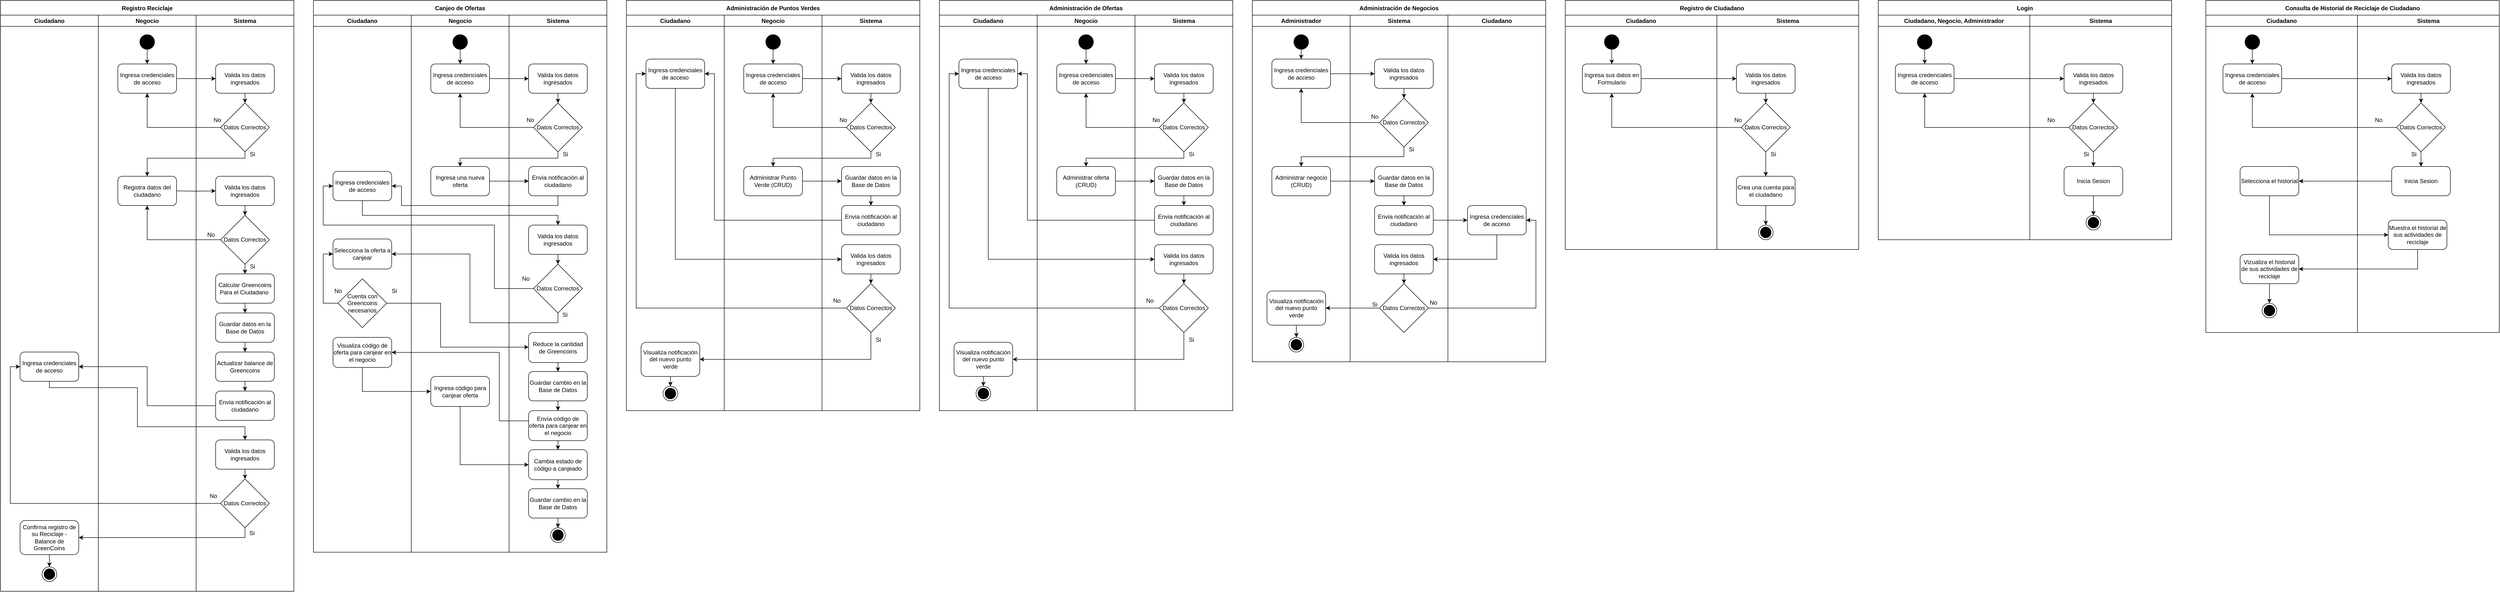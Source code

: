 <mxfile version="24.4.0" type="device">
  <diagram name="Página-1" id="qOj9gPjAbtPFhsMqRarh">
    <mxGraphModel dx="3176" dy="524" grid="1" gridSize="10" guides="1" tooltips="1" connect="1" arrows="1" fold="1" page="1" pageScale="1" pageWidth="2336" pageHeight="1654" math="0" shadow="0">
      <root>
        <mxCell id="0" />
        <mxCell id="1" parent="0" />
        <mxCell id="IZJl20DFb09vgqYAzBiR-2" value="Registro de Ciudadano" style="swimlane;startSize=30;" parent="1" vertex="1">
          <mxGeometry x="920" y="80" width="600" height="510" as="geometry">
            <mxRectangle x="280" y="90" width="140" height="30" as="alternateBounds" />
          </mxGeometry>
        </mxCell>
        <mxCell id="IZJl20DFb09vgqYAzBiR-3" value="Ciudadano" style="swimlane;whiteSpace=wrap;html=1;" parent="IZJl20DFb09vgqYAzBiR-2" vertex="1">
          <mxGeometry y="30" width="310" height="480" as="geometry" />
        </mxCell>
        <mxCell id="IZJl20DFb09vgqYAzBiR-10" value="" style="ellipse;fillColor=strokeColor;html=1;" parent="IZJl20DFb09vgqYAzBiR-3" vertex="1">
          <mxGeometry x="80" y="40" width="30" height="30" as="geometry" />
        </mxCell>
        <mxCell id="IZJl20DFb09vgqYAzBiR-11" value="Ingresa sus datos en Formulario" style="rounded=1;whiteSpace=wrap;html=1;" parent="IZJl20DFb09vgqYAzBiR-3" vertex="1">
          <mxGeometry x="35" y="100" width="120" height="60" as="geometry" />
        </mxCell>
        <mxCell id="IZJl20DFb09vgqYAzBiR-9" style="edgeStyle=orthogonalEdgeStyle;rounded=0;orthogonalLoop=1;jettySize=auto;html=1;entryX=0.5;entryY=0;entryDx=0;entryDy=0;" parent="IZJl20DFb09vgqYAzBiR-3" source="IZJl20DFb09vgqYAzBiR-10" target="IZJl20DFb09vgqYAzBiR-11" edge="1">
          <mxGeometry relative="1" as="geometry" />
        </mxCell>
        <mxCell id="IZJl20DFb09vgqYAzBiR-13" value="Sistema" style="swimlane;whiteSpace=wrap;html=1;" parent="IZJl20DFb09vgqYAzBiR-2" vertex="1">
          <mxGeometry x="310" y="30" width="290" height="480" as="geometry" />
        </mxCell>
        <mxCell id="IZJl20DFb09vgqYAzBiR-14" value="Valida los datos ingresados" style="rounded=1;whiteSpace=wrap;html=1;" parent="IZJl20DFb09vgqYAzBiR-13" vertex="1">
          <mxGeometry x="40" y="100" width="120" height="60" as="geometry" />
        </mxCell>
        <mxCell id="IZJl20DFb09vgqYAzBiR-15" value="Datos Correctos" style="strokeWidth=1;html=1;shape=mxgraph.flowchart.decision;whiteSpace=wrap;" parent="IZJl20DFb09vgqYAzBiR-13" vertex="1">
          <mxGeometry x="50" y="180" width="100" height="100" as="geometry" />
        </mxCell>
        <mxCell id="IZJl20DFb09vgqYAzBiR-16" style="edgeStyle=orthogonalEdgeStyle;rounded=0;orthogonalLoop=1;jettySize=auto;html=1;entryX=0.5;entryY=0;entryDx=0;entryDy=0;entryPerimeter=0;" parent="IZJl20DFb09vgqYAzBiR-13" source="IZJl20DFb09vgqYAzBiR-14" target="IZJl20DFb09vgqYAzBiR-15" edge="1">
          <mxGeometry relative="1" as="geometry" />
        </mxCell>
        <mxCell id="IZJl20DFb09vgqYAzBiR-19" value="Si" style="text;html=1;align=center;verticalAlign=middle;resizable=0;points=[];autosize=1;strokeColor=none;fillColor=none;" parent="IZJl20DFb09vgqYAzBiR-13" vertex="1">
          <mxGeometry x="100" y="270" width="30" height="30" as="geometry" />
        </mxCell>
        <mxCell id="IZJl20DFb09vgqYAzBiR-20" value="No" style="text;html=1;align=center;verticalAlign=middle;resizable=0;points=[];autosize=1;strokeColor=none;fillColor=none;" parent="IZJl20DFb09vgqYAzBiR-13" vertex="1">
          <mxGeometry x="23" y="200" width="40" height="30" as="geometry" />
        </mxCell>
        <mxCell id="IZJl20DFb09vgqYAzBiR-40" style="edgeStyle=orthogonalEdgeStyle;rounded=0;orthogonalLoop=1;jettySize=auto;html=1;" parent="IZJl20DFb09vgqYAzBiR-13" source="IZJl20DFb09vgqYAzBiR-15" target="IZJl20DFb09vgqYAzBiR-238" edge="1">
          <mxGeometry relative="1" as="geometry">
            <Array as="points" />
            <mxPoint x="100" y="310" as="targetPoint" />
          </mxGeometry>
        </mxCell>
        <mxCell id="IZJl20DFb09vgqYAzBiR-238" value="Crea una cuenta para el ciudadano" style="whiteSpace=wrap;html=1;rounded=1;" parent="IZJl20DFb09vgqYAzBiR-13" vertex="1">
          <mxGeometry x="40" y="330" width="120" height="60" as="geometry" />
        </mxCell>
        <mxCell id="IZJl20DFb09vgqYAzBiR-5" style="edgeStyle=orthogonalEdgeStyle;rounded=0;orthogonalLoop=1;jettySize=auto;html=1;entryX=0.5;entryY=0;entryDx=0;entryDy=0;" parent="IZJl20DFb09vgqYAzBiR-13" source="IZJl20DFb09vgqYAzBiR-238" target="IZJl20DFb09vgqYAzBiR-7" edge="1">
          <mxGeometry relative="1" as="geometry">
            <mxPoint x="100.0" y="469" as="sourcePoint" />
          </mxGeometry>
        </mxCell>
        <mxCell id="IZJl20DFb09vgqYAzBiR-7" value="" style="ellipse;html=1;shape=endState;fillColor=strokeColor;" parent="IZJl20DFb09vgqYAzBiR-13" vertex="1">
          <mxGeometry x="85" y="430" width="30" height="30" as="geometry" />
        </mxCell>
        <mxCell id="IZJl20DFb09vgqYAzBiR-38" style="edgeStyle=orthogonalEdgeStyle;rounded=0;orthogonalLoop=1;jettySize=auto;html=1;entryX=0;entryY=0.5;entryDx=0;entryDy=0;" parent="IZJl20DFb09vgqYAzBiR-2" source="IZJl20DFb09vgqYAzBiR-11" target="IZJl20DFb09vgqYAzBiR-14" edge="1">
          <mxGeometry relative="1" as="geometry" />
        </mxCell>
        <mxCell id="IZJl20DFb09vgqYAzBiR-39" style="edgeStyle=orthogonalEdgeStyle;rounded=0;orthogonalLoop=1;jettySize=auto;html=1;exitX=0;exitY=0.5;exitDx=0;exitDy=0;exitPerimeter=0;entryX=0.5;entryY=1;entryDx=0;entryDy=0;" parent="IZJl20DFb09vgqYAzBiR-2" source="IZJl20DFb09vgqYAzBiR-15" target="IZJl20DFb09vgqYAzBiR-11" edge="1">
          <mxGeometry relative="1" as="geometry" />
        </mxCell>
        <mxCell id="IZJl20DFb09vgqYAzBiR-46" value="Registro Reciclaje" style="swimlane;startSize=30;" parent="1" vertex="1">
          <mxGeometry x="-2280" y="80" width="600" height="1210" as="geometry">
            <mxRectangle x="40" y="40" width="140" height="30" as="alternateBounds" />
          </mxGeometry>
        </mxCell>
        <mxCell id="IZJl20DFb09vgqYAzBiR-47" value="Ciudadano" style="swimlane;whiteSpace=wrap;html=1;" parent="IZJl20DFb09vgqYAzBiR-46" vertex="1">
          <mxGeometry y="30" width="200" height="1180" as="geometry" />
        </mxCell>
        <mxCell id="IZJl20DFb09vgqYAzBiR-48" value="Ingresa credenciales de acceso" style="whiteSpace=wrap;html=1;rounded=1;" parent="IZJl20DFb09vgqYAzBiR-47" vertex="1">
          <mxGeometry x="40" y="690" width="120" height="60" as="geometry" />
        </mxCell>
        <mxCell id="IZJl20DFb09vgqYAzBiR-49" style="edgeStyle=orthogonalEdgeStyle;rounded=0;orthogonalLoop=1;jettySize=auto;html=1;entryX=0.5;entryY=0;entryDx=0;entryDy=0;" parent="IZJl20DFb09vgqYAzBiR-47" source="IZJl20DFb09vgqYAzBiR-50" target="IZJl20DFb09vgqYAzBiR-51" edge="1">
          <mxGeometry relative="1" as="geometry" />
        </mxCell>
        <mxCell id="IZJl20DFb09vgqYAzBiR-50" value="Confirma registro de su Reciclaje - Balance de GreenCoins" style="whiteSpace=wrap;html=1;rounded=1;" parent="IZJl20DFb09vgqYAzBiR-47" vertex="1">
          <mxGeometry x="40" y="1035" width="120" height="70" as="geometry" />
        </mxCell>
        <mxCell id="IZJl20DFb09vgqYAzBiR-51" value="" style="ellipse;html=1;shape=endState;fillColor=strokeColor;" parent="IZJl20DFb09vgqYAzBiR-47" vertex="1">
          <mxGeometry x="85" y="1130" width="30" height="30" as="geometry" />
        </mxCell>
        <mxCell id="IZJl20DFb09vgqYAzBiR-52" value="Negocio" style="swimlane;whiteSpace=wrap;html=1;" parent="IZJl20DFb09vgqYAzBiR-46" vertex="1">
          <mxGeometry x="200" y="30" width="200" height="1180" as="geometry" />
        </mxCell>
        <mxCell id="IZJl20DFb09vgqYAzBiR-53" style="edgeStyle=orthogonalEdgeStyle;rounded=0;orthogonalLoop=1;jettySize=auto;html=1;entryX=0.5;entryY=0;entryDx=0;entryDy=0;" parent="IZJl20DFb09vgqYAzBiR-52" source="IZJl20DFb09vgqYAzBiR-54" target="IZJl20DFb09vgqYAzBiR-55" edge="1">
          <mxGeometry relative="1" as="geometry" />
        </mxCell>
        <mxCell id="IZJl20DFb09vgqYAzBiR-54" value="" style="ellipse;fillColor=strokeColor;html=1;" parent="IZJl20DFb09vgqYAzBiR-52" vertex="1">
          <mxGeometry x="85" y="40" width="30" height="30" as="geometry" />
        </mxCell>
        <mxCell id="IZJl20DFb09vgqYAzBiR-55" value="Ingresa credenciales de acceso" style="rounded=1;whiteSpace=wrap;html=1;" parent="IZJl20DFb09vgqYAzBiR-52" vertex="1">
          <mxGeometry x="40" y="100" width="120" height="60" as="geometry" />
        </mxCell>
        <mxCell id="IZJl20DFb09vgqYAzBiR-56" value="Registra datos del ciudadano" style="rounded=1;whiteSpace=wrap;html=1;" parent="IZJl20DFb09vgqYAzBiR-52" vertex="1">
          <mxGeometry x="40" y="330" width="120" height="60" as="geometry" />
        </mxCell>
        <mxCell id="IZJl20DFb09vgqYAzBiR-57" value="Sistema" style="swimlane;whiteSpace=wrap;html=1;" parent="IZJl20DFb09vgqYAzBiR-46" vertex="1">
          <mxGeometry x="400" y="30" width="200" height="1180" as="geometry" />
        </mxCell>
        <mxCell id="IZJl20DFb09vgqYAzBiR-58" value="Valida los datos ingresados" style="rounded=1;whiteSpace=wrap;html=1;" parent="IZJl20DFb09vgqYAzBiR-57" vertex="1">
          <mxGeometry x="40" y="100" width="120" height="60" as="geometry" />
        </mxCell>
        <mxCell id="IZJl20DFb09vgqYAzBiR-59" value="Datos Correctos" style="strokeWidth=1;html=1;shape=mxgraph.flowchart.decision;whiteSpace=wrap;" parent="IZJl20DFb09vgqYAzBiR-57" vertex="1">
          <mxGeometry x="50" y="180" width="100" height="100" as="geometry" />
        </mxCell>
        <mxCell id="IZJl20DFb09vgqYAzBiR-60" style="edgeStyle=orthogonalEdgeStyle;rounded=0;orthogonalLoop=1;jettySize=auto;html=1;entryX=0.5;entryY=0;entryDx=0;entryDy=0;entryPerimeter=0;" parent="IZJl20DFb09vgqYAzBiR-57" source="IZJl20DFb09vgqYAzBiR-58" target="IZJl20DFb09vgqYAzBiR-59" edge="1">
          <mxGeometry relative="1" as="geometry" />
        </mxCell>
        <mxCell id="IZJl20DFb09vgqYAzBiR-61" value="Valida los datos ingresados" style="rounded=1;whiteSpace=wrap;html=1;" parent="IZJl20DFb09vgqYAzBiR-57" vertex="1">
          <mxGeometry x="40" y="330" width="120" height="60" as="geometry" />
        </mxCell>
        <mxCell id="IZJl20DFb09vgqYAzBiR-62" style="edgeStyle=orthogonalEdgeStyle;rounded=0;orthogonalLoop=1;jettySize=auto;html=1;entryX=0;entryY=0.5;entryDx=0;entryDy=0;" parent="IZJl20DFb09vgqYAzBiR-57" target="IZJl20DFb09vgqYAzBiR-61" edge="1">
          <mxGeometry relative="1" as="geometry">
            <mxPoint x="-40" y="360" as="sourcePoint" />
          </mxGeometry>
        </mxCell>
        <mxCell id="IZJl20DFb09vgqYAzBiR-63" value="Si" style="text;html=1;align=center;verticalAlign=middle;resizable=0;points=[];autosize=1;strokeColor=none;fillColor=none;" parent="IZJl20DFb09vgqYAzBiR-57" vertex="1">
          <mxGeometry x="100" y="270" width="30" height="30" as="geometry" />
        </mxCell>
        <mxCell id="IZJl20DFb09vgqYAzBiR-64" value="No" style="text;html=1;align=center;verticalAlign=middle;resizable=0;points=[];autosize=1;strokeColor=none;fillColor=none;" parent="IZJl20DFb09vgqYAzBiR-57" vertex="1">
          <mxGeometry x="23" y="200" width="40" height="30" as="geometry" />
        </mxCell>
        <mxCell id="IZJl20DFb09vgqYAzBiR-65" style="edgeStyle=orthogonalEdgeStyle;rounded=0;orthogonalLoop=1;jettySize=auto;html=1;entryX=0.5;entryY=0;entryDx=0;entryDy=0;" parent="IZJl20DFb09vgqYAzBiR-57" source="IZJl20DFb09vgqYAzBiR-66" target="IZJl20DFb09vgqYAzBiR-69" edge="1">
          <mxGeometry relative="1" as="geometry" />
        </mxCell>
        <mxCell id="IZJl20DFb09vgqYAzBiR-66" value="Datos Correctos" style="strokeWidth=1;html=1;shape=mxgraph.flowchart.decision;whiteSpace=wrap;" parent="IZJl20DFb09vgqYAzBiR-57" vertex="1">
          <mxGeometry x="50" y="410" width="100" height="100" as="geometry" />
        </mxCell>
        <mxCell id="IZJl20DFb09vgqYAzBiR-67" style="edgeStyle=orthogonalEdgeStyle;rounded=0;orthogonalLoop=1;jettySize=auto;html=1;entryX=0.5;entryY=0;entryDx=0;entryDy=0;entryPerimeter=0;" parent="IZJl20DFb09vgqYAzBiR-57" source="IZJl20DFb09vgqYAzBiR-61" target="IZJl20DFb09vgqYAzBiR-66" edge="1">
          <mxGeometry relative="1" as="geometry" />
        </mxCell>
        <mxCell id="IZJl20DFb09vgqYAzBiR-68" style="edgeStyle=orthogonalEdgeStyle;rounded=0;orthogonalLoop=1;jettySize=auto;html=1;entryX=0.5;entryY=0;entryDx=0;entryDy=0;" parent="IZJl20DFb09vgqYAzBiR-57" source="IZJl20DFb09vgqYAzBiR-69" target="IZJl20DFb09vgqYAzBiR-71" edge="1">
          <mxGeometry relative="1" as="geometry" />
        </mxCell>
        <mxCell id="IZJl20DFb09vgqYAzBiR-69" value="Calcular Greencoins Para el Ciudadano&amp;nbsp;" style="whiteSpace=wrap;html=1;rounded=1;" parent="IZJl20DFb09vgqYAzBiR-57" vertex="1">
          <mxGeometry x="40" y="530" width="120" height="60" as="geometry" />
        </mxCell>
        <mxCell id="IZJl20DFb09vgqYAzBiR-70" style="edgeStyle=orthogonalEdgeStyle;rounded=0;orthogonalLoop=1;jettySize=auto;html=1;entryX=0.5;entryY=0;entryDx=0;entryDy=0;" parent="IZJl20DFb09vgqYAzBiR-57" source="IZJl20DFb09vgqYAzBiR-71" target="IZJl20DFb09vgqYAzBiR-73" edge="1">
          <mxGeometry relative="1" as="geometry" />
        </mxCell>
        <mxCell id="IZJl20DFb09vgqYAzBiR-71" value="Guardar datos en la Base de Datos" style="whiteSpace=wrap;html=1;rounded=1;" parent="IZJl20DFb09vgqYAzBiR-57" vertex="1">
          <mxGeometry x="40" y="610" width="120" height="60" as="geometry" />
        </mxCell>
        <mxCell id="IZJl20DFb09vgqYAzBiR-72" value="" style="edgeStyle=orthogonalEdgeStyle;rounded=0;orthogonalLoop=1;jettySize=auto;html=1;" parent="IZJl20DFb09vgqYAzBiR-57" source="IZJl20DFb09vgqYAzBiR-73" target="IZJl20DFb09vgqYAzBiR-79" edge="1">
          <mxGeometry relative="1" as="geometry" />
        </mxCell>
        <mxCell id="IZJl20DFb09vgqYAzBiR-73" value="Actualizar balance de Greencoins" style="whiteSpace=wrap;html=1;rounded=1;" parent="IZJl20DFb09vgqYAzBiR-57" vertex="1">
          <mxGeometry x="40" y="690" width="120" height="60" as="geometry" />
        </mxCell>
        <mxCell id="IZJl20DFb09vgqYAzBiR-74" value="Si" style="text;html=1;align=center;verticalAlign=middle;resizable=0;points=[];autosize=1;strokeColor=none;fillColor=none;" parent="IZJl20DFb09vgqYAzBiR-57" vertex="1">
          <mxGeometry x="100" y="500" width="30" height="30" as="geometry" />
        </mxCell>
        <mxCell id="IZJl20DFb09vgqYAzBiR-75" value="No" style="text;html=1;align=center;verticalAlign=middle;resizable=0;points=[];autosize=1;strokeColor=none;fillColor=none;" parent="IZJl20DFb09vgqYAzBiR-57" vertex="1">
          <mxGeometry x="10" y="435" width="40" height="30" as="geometry" />
        </mxCell>
        <mxCell id="IZJl20DFb09vgqYAzBiR-76" style="edgeStyle=orthogonalEdgeStyle;rounded=0;orthogonalLoop=1;jettySize=auto;html=1;exitX=0.5;exitY=1;exitDx=0;exitDy=0;entryX=0.5;entryY=0;entryDx=0;entryDy=0;entryPerimeter=0;" parent="IZJl20DFb09vgqYAzBiR-57" source="IZJl20DFb09vgqYAzBiR-77" target="IZJl20DFb09vgqYAzBiR-78" edge="1">
          <mxGeometry relative="1" as="geometry" />
        </mxCell>
        <mxCell id="IZJl20DFb09vgqYAzBiR-77" value="Valida los datos ingresados" style="rounded=1;whiteSpace=wrap;html=1;" parent="IZJl20DFb09vgqYAzBiR-57" vertex="1">
          <mxGeometry x="40" y="870" width="120" height="60" as="geometry" />
        </mxCell>
        <mxCell id="IZJl20DFb09vgqYAzBiR-78" value="Datos Correctos" style="strokeWidth=1;html=1;shape=mxgraph.flowchart.decision;whiteSpace=wrap;" parent="IZJl20DFb09vgqYAzBiR-57" vertex="1">
          <mxGeometry x="50" y="950" width="100" height="100" as="geometry" />
        </mxCell>
        <mxCell id="IZJl20DFb09vgqYAzBiR-79" value="Envia notificación al ciudadano" style="whiteSpace=wrap;html=1;rounded=1;" parent="IZJl20DFb09vgqYAzBiR-57" vertex="1">
          <mxGeometry x="40" y="770" width="120" height="60" as="geometry" />
        </mxCell>
        <mxCell id="IZJl20DFb09vgqYAzBiR-80" value="Si" style="text;html=1;align=center;verticalAlign=middle;resizable=0;points=[];autosize=1;strokeColor=none;fillColor=none;" parent="IZJl20DFb09vgqYAzBiR-57" vertex="1">
          <mxGeometry x="99" y="1046" width="30" height="30" as="geometry" />
        </mxCell>
        <mxCell id="IZJl20DFb09vgqYAzBiR-81" value="No" style="text;html=1;align=center;verticalAlign=middle;resizable=0;points=[];autosize=1;strokeColor=none;fillColor=none;" parent="IZJl20DFb09vgqYAzBiR-57" vertex="1">
          <mxGeometry x="15" y="970" width="40" height="30" as="geometry" />
        </mxCell>
        <mxCell id="IZJl20DFb09vgqYAzBiR-82" style="edgeStyle=orthogonalEdgeStyle;rounded=0;orthogonalLoop=1;jettySize=auto;html=1;entryX=0;entryY=0.5;entryDx=0;entryDy=0;" parent="IZJl20DFb09vgqYAzBiR-46" source="IZJl20DFb09vgqYAzBiR-55" target="IZJl20DFb09vgqYAzBiR-58" edge="1">
          <mxGeometry relative="1" as="geometry" />
        </mxCell>
        <mxCell id="IZJl20DFb09vgqYAzBiR-83" style="edgeStyle=orthogonalEdgeStyle;rounded=0;orthogonalLoop=1;jettySize=auto;html=1;exitX=0;exitY=0.5;exitDx=0;exitDy=0;exitPerimeter=0;entryX=0.5;entryY=1;entryDx=0;entryDy=0;" parent="IZJl20DFb09vgqYAzBiR-46" source="IZJl20DFb09vgqYAzBiR-59" target="IZJl20DFb09vgqYAzBiR-55" edge="1">
          <mxGeometry relative="1" as="geometry" />
        </mxCell>
        <mxCell id="IZJl20DFb09vgqYAzBiR-84" style="edgeStyle=orthogonalEdgeStyle;rounded=0;orthogonalLoop=1;jettySize=auto;html=1;entryX=0.5;entryY=0;entryDx=0;entryDy=0;" parent="IZJl20DFb09vgqYAzBiR-46" source="IZJl20DFb09vgqYAzBiR-59" target="IZJl20DFb09vgqYAzBiR-56" edge="1">
          <mxGeometry relative="1" as="geometry">
            <Array as="points">
              <mxPoint x="500" y="323" />
              <mxPoint x="300" y="323" />
            </Array>
          </mxGeometry>
        </mxCell>
        <mxCell id="IZJl20DFb09vgqYAzBiR-85" style="edgeStyle=orthogonalEdgeStyle;rounded=0;orthogonalLoop=1;jettySize=auto;html=1;entryX=0.5;entryY=1;entryDx=0;entryDy=0;" parent="IZJl20DFb09vgqYAzBiR-46" source="IZJl20DFb09vgqYAzBiR-66" target="IZJl20DFb09vgqYAzBiR-56" edge="1">
          <mxGeometry relative="1" as="geometry" />
        </mxCell>
        <mxCell id="IZJl20DFb09vgqYAzBiR-86" style="edgeStyle=orthogonalEdgeStyle;rounded=0;orthogonalLoop=1;jettySize=auto;html=1;entryX=0.5;entryY=0;entryDx=0;entryDy=0;" parent="IZJl20DFb09vgqYAzBiR-46" source="IZJl20DFb09vgqYAzBiR-48" target="IZJl20DFb09vgqYAzBiR-77" edge="1">
          <mxGeometry relative="1" as="geometry">
            <Array as="points">
              <mxPoint x="100" y="793" />
              <mxPoint x="280" y="793" />
              <mxPoint x="280" y="873" />
              <mxPoint x="500" y="873" />
            </Array>
          </mxGeometry>
        </mxCell>
        <mxCell id="IZJl20DFb09vgqYAzBiR-87" style="edgeStyle=orthogonalEdgeStyle;rounded=0;orthogonalLoop=1;jettySize=auto;html=1;exitX=0;exitY=0.5;exitDx=0;exitDy=0;exitPerimeter=0;entryX=0;entryY=0.5;entryDx=0;entryDy=0;" parent="IZJl20DFb09vgqYAzBiR-46" source="IZJl20DFb09vgqYAzBiR-78" target="IZJl20DFb09vgqYAzBiR-48" edge="1">
          <mxGeometry relative="1" as="geometry" />
        </mxCell>
        <mxCell id="IZJl20DFb09vgqYAzBiR-88" style="edgeStyle=orthogonalEdgeStyle;rounded=0;orthogonalLoop=1;jettySize=auto;html=1;entryX=1;entryY=0.5;entryDx=0;entryDy=0;" parent="IZJl20DFb09vgqYAzBiR-46" source="IZJl20DFb09vgqYAzBiR-78" target="IZJl20DFb09vgqYAzBiR-50" edge="1">
          <mxGeometry relative="1" as="geometry">
            <Array as="points">
              <mxPoint x="500" y="1100" />
              <mxPoint x="305" y="1100" />
            </Array>
          </mxGeometry>
        </mxCell>
        <mxCell id="IZJl20DFb09vgqYAzBiR-89" style="edgeStyle=orthogonalEdgeStyle;rounded=0;orthogonalLoop=1;jettySize=auto;html=1;exitX=0;exitY=0.5;exitDx=0;exitDy=0;entryX=1;entryY=0.5;entryDx=0;entryDy=0;" parent="IZJl20DFb09vgqYAzBiR-46" source="IZJl20DFb09vgqYAzBiR-79" target="IZJl20DFb09vgqYAzBiR-48" edge="1">
          <mxGeometry relative="1" as="geometry" />
        </mxCell>
        <mxCell id="IZJl20DFb09vgqYAzBiR-90" value="Canjeo de Ofertas" style="swimlane;startSize=30;" parent="1" vertex="1">
          <mxGeometry x="-1640" y="80" width="600" height="1130" as="geometry">
            <mxRectangle x="280" y="90" width="140" height="30" as="alternateBounds" />
          </mxGeometry>
        </mxCell>
        <mxCell id="IZJl20DFb09vgqYAzBiR-91" value="Ciudadano" style="swimlane;whiteSpace=wrap;html=1;" parent="IZJl20DFb09vgqYAzBiR-90" vertex="1">
          <mxGeometry y="30" width="200" height="1100" as="geometry" />
        </mxCell>
        <mxCell id="IZJl20DFb09vgqYAzBiR-92" value="Ingresa credenciales de acceso" style="whiteSpace=wrap;html=1;rounded=1;" parent="IZJl20DFb09vgqYAzBiR-91" vertex="1">
          <mxGeometry x="40" y="320" width="120" height="60" as="geometry" />
        </mxCell>
        <mxCell id="IZJl20DFb09vgqYAzBiR-93" value="Selecciona la oferta a canjear" style="whiteSpace=wrap;html=1;rounded=1;" parent="IZJl20DFb09vgqYAzBiR-91" vertex="1">
          <mxGeometry x="40" y="458.5" width="120" height="61.5" as="geometry" />
        </mxCell>
        <mxCell id="IZJl20DFb09vgqYAzBiR-94" style="edgeStyle=orthogonalEdgeStyle;rounded=0;orthogonalLoop=1;jettySize=auto;html=1;exitX=0;exitY=0.5;exitDx=0;exitDy=0;exitPerimeter=0;entryX=0;entryY=0.5;entryDx=0;entryDy=0;" parent="IZJl20DFb09vgqYAzBiR-91" source="IZJl20DFb09vgqYAzBiR-95" target="IZJl20DFb09vgqYAzBiR-93" edge="1">
          <mxGeometry relative="1" as="geometry" />
        </mxCell>
        <mxCell id="IZJl20DFb09vgqYAzBiR-95" value="Cuenta con Greencoins necesarios" style="strokeWidth=1;html=1;shape=mxgraph.flowchart.decision;whiteSpace=wrap;" parent="IZJl20DFb09vgqYAzBiR-91" vertex="1">
          <mxGeometry x="50" y="540" width="100" height="100" as="geometry" />
        </mxCell>
        <mxCell id="IZJl20DFb09vgqYAzBiR-96" value="Si" style="text;html=1;align=center;verticalAlign=middle;resizable=0;points=[];autosize=1;strokeColor=none;fillColor=none;" parent="IZJl20DFb09vgqYAzBiR-91" vertex="1">
          <mxGeometry x="150" y="550" width="30" height="30" as="geometry" />
        </mxCell>
        <mxCell id="IZJl20DFb09vgqYAzBiR-97" value="No" style="text;html=1;align=center;verticalAlign=middle;resizable=0;points=[];autosize=1;strokeColor=none;fillColor=none;" parent="IZJl20DFb09vgqYAzBiR-91" vertex="1">
          <mxGeometry x="30" y="550" width="40" height="30" as="geometry" />
        </mxCell>
        <mxCell id="IZJl20DFb09vgqYAzBiR-98" value="Visualiza código de oferta para canjear en el negocio" style="whiteSpace=wrap;html=1;rounded=1;" parent="IZJl20DFb09vgqYAzBiR-91" vertex="1">
          <mxGeometry x="40" y="660" width="120" height="61.5" as="geometry" />
        </mxCell>
        <mxCell id="IZJl20DFb09vgqYAzBiR-99" value="Negocio" style="swimlane;whiteSpace=wrap;html=1;" parent="IZJl20DFb09vgqYAzBiR-90" vertex="1">
          <mxGeometry x="200" y="30" width="200" height="1100" as="geometry" />
        </mxCell>
        <mxCell id="IZJl20DFb09vgqYAzBiR-100" style="edgeStyle=orthogonalEdgeStyle;rounded=0;orthogonalLoop=1;jettySize=auto;html=1;entryX=0.5;entryY=0;entryDx=0;entryDy=0;" parent="IZJl20DFb09vgqYAzBiR-99" source="IZJl20DFb09vgqYAzBiR-101" target="IZJl20DFb09vgqYAzBiR-102" edge="1">
          <mxGeometry relative="1" as="geometry" />
        </mxCell>
        <mxCell id="IZJl20DFb09vgqYAzBiR-101" value="" style="ellipse;fillColor=strokeColor;html=1;" parent="IZJl20DFb09vgqYAzBiR-99" vertex="1">
          <mxGeometry x="85" y="40" width="30" height="30" as="geometry" />
        </mxCell>
        <mxCell id="IZJl20DFb09vgqYAzBiR-102" value="Ingresa credenciales de acceso" style="rounded=1;whiteSpace=wrap;html=1;" parent="IZJl20DFb09vgqYAzBiR-99" vertex="1">
          <mxGeometry x="40" y="100" width="120" height="60" as="geometry" />
        </mxCell>
        <mxCell id="IZJl20DFb09vgqYAzBiR-103" value="Ingresa una nueva oferta" style="rounded=1;whiteSpace=wrap;html=1;" parent="IZJl20DFb09vgqYAzBiR-99" vertex="1">
          <mxGeometry x="40" y="310" width="120" height="60" as="geometry" />
        </mxCell>
        <mxCell id="IZJl20DFb09vgqYAzBiR-104" value="Ingresa código para canjear oferta" style="whiteSpace=wrap;html=1;rounded=1;" parent="IZJl20DFb09vgqYAzBiR-99" vertex="1">
          <mxGeometry x="40" y="740" width="120" height="61.5" as="geometry" />
        </mxCell>
        <mxCell id="IZJl20DFb09vgqYAzBiR-105" value="Sistema" style="swimlane;whiteSpace=wrap;html=1;" parent="IZJl20DFb09vgqYAzBiR-90" vertex="1">
          <mxGeometry x="400" y="30" width="200" height="1100" as="geometry" />
        </mxCell>
        <mxCell id="IZJl20DFb09vgqYAzBiR-106" value="Valida los datos ingresados" style="rounded=1;whiteSpace=wrap;html=1;" parent="IZJl20DFb09vgqYAzBiR-105" vertex="1">
          <mxGeometry x="40" y="100" width="120" height="60" as="geometry" />
        </mxCell>
        <mxCell id="IZJl20DFb09vgqYAzBiR-107" value="Datos Correctos" style="strokeWidth=1;html=1;shape=mxgraph.flowchart.decision;whiteSpace=wrap;" parent="IZJl20DFb09vgqYAzBiR-105" vertex="1">
          <mxGeometry x="50" y="180" width="100" height="100" as="geometry" />
        </mxCell>
        <mxCell id="IZJl20DFb09vgqYAzBiR-108" style="edgeStyle=orthogonalEdgeStyle;rounded=0;orthogonalLoop=1;jettySize=auto;html=1;entryX=0.5;entryY=0;entryDx=0;entryDy=0;entryPerimeter=0;" parent="IZJl20DFb09vgqYAzBiR-105" source="IZJl20DFb09vgqYAzBiR-106" target="IZJl20DFb09vgqYAzBiR-107" edge="1">
          <mxGeometry relative="1" as="geometry" />
        </mxCell>
        <mxCell id="IZJl20DFb09vgqYAzBiR-109" value="Si" style="text;html=1;align=center;verticalAlign=middle;resizable=0;points=[];autosize=1;strokeColor=none;fillColor=none;" parent="IZJl20DFb09vgqYAzBiR-105" vertex="1">
          <mxGeometry x="100" y="270" width="30" height="30" as="geometry" />
        </mxCell>
        <mxCell id="IZJl20DFb09vgqYAzBiR-110" value="No" style="text;html=1;align=center;verticalAlign=middle;resizable=0;points=[];autosize=1;strokeColor=none;fillColor=none;" parent="IZJl20DFb09vgqYAzBiR-105" vertex="1">
          <mxGeometry x="23" y="200" width="40" height="30" as="geometry" />
        </mxCell>
        <mxCell id="IZJl20DFb09vgqYAzBiR-111" style="edgeStyle=orthogonalEdgeStyle;rounded=0;orthogonalLoop=1;jettySize=auto;html=1;exitX=0.5;exitY=1;exitDx=0;exitDy=0;entryX=0.5;entryY=0;entryDx=0;entryDy=0;entryPerimeter=0;" parent="IZJl20DFb09vgqYAzBiR-105" source="IZJl20DFb09vgqYAzBiR-112" target="IZJl20DFb09vgqYAzBiR-113" edge="1">
          <mxGeometry relative="1" as="geometry" />
        </mxCell>
        <mxCell id="IZJl20DFb09vgqYAzBiR-112" value="Valida los datos ingresados" style="rounded=1;whiteSpace=wrap;html=1;" parent="IZJl20DFb09vgqYAzBiR-105" vertex="1">
          <mxGeometry x="40" y="430" width="120" height="60" as="geometry" />
        </mxCell>
        <mxCell id="IZJl20DFb09vgqYAzBiR-113" value="Datos Correctos" style="strokeWidth=1;html=1;shape=mxgraph.flowchart.decision;whiteSpace=wrap;" parent="IZJl20DFb09vgqYAzBiR-105" vertex="1">
          <mxGeometry x="50" y="510" width="100" height="100" as="geometry" />
        </mxCell>
        <mxCell id="IZJl20DFb09vgqYAzBiR-114" value="Envia notificación al ciudadano" style="whiteSpace=wrap;html=1;rounded=1;" parent="IZJl20DFb09vgqYAzBiR-105" vertex="1">
          <mxGeometry x="40" y="310" width="120" height="60" as="geometry" />
        </mxCell>
        <mxCell id="IZJl20DFb09vgqYAzBiR-115" value="Si" style="text;html=1;align=center;verticalAlign=middle;resizable=0;points=[];autosize=1;strokeColor=none;fillColor=none;" parent="IZJl20DFb09vgqYAzBiR-105" vertex="1">
          <mxGeometry x="99" y="599" width="30" height="30" as="geometry" />
        </mxCell>
        <mxCell id="IZJl20DFb09vgqYAzBiR-116" value="No" style="text;html=1;align=center;verticalAlign=middle;resizable=0;points=[];autosize=1;strokeColor=none;fillColor=none;" parent="IZJl20DFb09vgqYAzBiR-105" vertex="1">
          <mxGeometry x="14" y="525" width="40" height="30" as="geometry" />
        </mxCell>
        <mxCell id="IZJl20DFb09vgqYAzBiR-117" style="edgeStyle=orthogonalEdgeStyle;rounded=0;orthogonalLoop=1;jettySize=auto;html=1;entryX=0.5;entryY=0;entryDx=0;entryDy=0;" parent="IZJl20DFb09vgqYAzBiR-105" source="IZJl20DFb09vgqYAzBiR-118" target="IZJl20DFb09vgqYAzBiR-122" edge="1">
          <mxGeometry relative="1" as="geometry" />
        </mxCell>
        <mxCell id="IZJl20DFb09vgqYAzBiR-118" value="Reduce la cantidad de Greencoins" style="whiteSpace=wrap;html=1;rounded=1;" parent="IZJl20DFb09vgqYAzBiR-105" vertex="1">
          <mxGeometry x="40" y="650" width="120" height="61.5" as="geometry" />
        </mxCell>
        <mxCell id="IZJl20DFb09vgqYAzBiR-119" style="edgeStyle=orthogonalEdgeStyle;rounded=0;orthogonalLoop=1;jettySize=auto;html=1;entryX=0.5;entryY=0;entryDx=0;entryDy=0;" parent="IZJl20DFb09vgqYAzBiR-105" source="IZJl20DFb09vgqYAzBiR-120" target="IZJl20DFb09vgqYAzBiR-124" edge="1">
          <mxGeometry relative="1" as="geometry" />
        </mxCell>
        <mxCell id="IZJl20DFb09vgqYAzBiR-120" value="Envía código de oferta para canjear en el negocio" style="whiteSpace=wrap;html=1;rounded=1;" parent="IZJl20DFb09vgqYAzBiR-105" vertex="1">
          <mxGeometry x="40" y="810" width="120" height="61.5" as="geometry" />
        </mxCell>
        <mxCell id="IZJl20DFb09vgqYAzBiR-121" style="edgeStyle=orthogonalEdgeStyle;rounded=0;orthogonalLoop=1;jettySize=auto;html=1;exitX=0.5;exitY=1;exitDx=0;exitDy=0;entryX=0.5;entryY=0;entryDx=0;entryDy=0;" parent="IZJl20DFb09vgqYAzBiR-105" source="IZJl20DFb09vgqYAzBiR-122" target="IZJl20DFb09vgqYAzBiR-120" edge="1">
          <mxGeometry relative="1" as="geometry" />
        </mxCell>
        <mxCell id="IZJl20DFb09vgqYAzBiR-122" value="Guardar cambio en la Base de Datos" style="whiteSpace=wrap;html=1;rounded=1;" parent="IZJl20DFb09vgqYAzBiR-105" vertex="1">
          <mxGeometry x="40" y="730" width="120" height="60" as="geometry" />
        </mxCell>
        <mxCell id="IZJl20DFb09vgqYAzBiR-123" style="edgeStyle=orthogonalEdgeStyle;rounded=0;orthogonalLoop=1;jettySize=auto;html=1;entryX=0.5;entryY=0;entryDx=0;entryDy=0;" parent="IZJl20DFb09vgqYAzBiR-105" source="IZJl20DFb09vgqYAzBiR-124" target="IZJl20DFb09vgqYAzBiR-126" edge="1">
          <mxGeometry relative="1" as="geometry" />
        </mxCell>
        <mxCell id="IZJl20DFb09vgqYAzBiR-124" value="Cambia estado de código a canjeado" style="whiteSpace=wrap;html=1;rounded=1;" parent="IZJl20DFb09vgqYAzBiR-105" vertex="1">
          <mxGeometry x="40" y="890" width="120" height="61.5" as="geometry" />
        </mxCell>
        <mxCell id="IZJl20DFb09vgqYAzBiR-125" style="edgeStyle=orthogonalEdgeStyle;rounded=0;orthogonalLoop=1;jettySize=auto;html=1;entryX=0.5;entryY=0;entryDx=0;entryDy=0;" parent="IZJl20DFb09vgqYAzBiR-105" source="IZJl20DFb09vgqYAzBiR-126" target="IZJl20DFb09vgqYAzBiR-127" edge="1">
          <mxGeometry relative="1" as="geometry" />
        </mxCell>
        <mxCell id="IZJl20DFb09vgqYAzBiR-126" value="Guardar cambio en la Base de Datos" style="whiteSpace=wrap;html=1;rounded=1;" parent="IZJl20DFb09vgqYAzBiR-105" vertex="1">
          <mxGeometry x="40" y="970" width="120" height="60" as="geometry" />
        </mxCell>
        <mxCell id="IZJl20DFb09vgqYAzBiR-127" value="" style="ellipse;html=1;shape=endState;fillColor=strokeColor;" parent="IZJl20DFb09vgqYAzBiR-105" vertex="1">
          <mxGeometry x="85" y="1050" width="30" height="30" as="geometry" />
        </mxCell>
        <mxCell id="IZJl20DFb09vgqYAzBiR-128" style="edgeStyle=orthogonalEdgeStyle;rounded=0;orthogonalLoop=1;jettySize=auto;html=1;entryX=0;entryY=0.5;entryDx=0;entryDy=0;" parent="IZJl20DFb09vgqYAzBiR-90" source="IZJl20DFb09vgqYAzBiR-102" target="IZJl20DFb09vgqYAzBiR-106" edge="1">
          <mxGeometry relative="1" as="geometry" />
        </mxCell>
        <mxCell id="IZJl20DFb09vgqYAzBiR-129" style="edgeStyle=orthogonalEdgeStyle;rounded=0;orthogonalLoop=1;jettySize=auto;html=1;exitX=0;exitY=0.5;exitDx=0;exitDy=0;exitPerimeter=0;entryX=0.5;entryY=1;entryDx=0;entryDy=0;" parent="IZJl20DFb09vgqYAzBiR-90" source="IZJl20DFb09vgqYAzBiR-107" target="IZJl20DFb09vgqYAzBiR-102" edge="1">
          <mxGeometry relative="1" as="geometry" />
        </mxCell>
        <mxCell id="IZJl20DFb09vgqYAzBiR-130" style="edgeStyle=orthogonalEdgeStyle;rounded=0;orthogonalLoop=1;jettySize=auto;html=1;entryX=0.5;entryY=0;entryDx=0;entryDy=0;" parent="IZJl20DFb09vgqYAzBiR-90" source="IZJl20DFb09vgqYAzBiR-107" target="IZJl20DFb09vgqYAzBiR-103" edge="1">
          <mxGeometry relative="1" as="geometry">
            <Array as="points">
              <mxPoint x="500" y="323" />
              <mxPoint x="300" y="323" />
            </Array>
          </mxGeometry>
        </mxCell>
        <mxCell id="IZJl20DFb09vgqYAzBiR-131" style="edgeStyle=orthogonalEdgeStyle;rounded=0;orthogonalLoop=1;jettySize=auto;html=1;exitX=0;exitY=0.5;exitDx=0;exitDy=0;exitPerimeter=0;entryX=0;entryY=0.5;entryDx=0;entryDy=0;" parent="IZJl20DFb09vgqYAzBiR-90" source="IZJl20DFb09vgqYAzBiR-113" target="IZJl20DFb09vgqYAzBiR-92" edge="1">
          <mxGeometry relative="1" as="geometry">
            <Array as="points">
              <mxPoint x="370" y="590" />
              <mxPoint x="370" y="460" />
              <mxPoint x="20" y="460" />
              <mxPoint x="20" y="380" />
            </Array>
          </mxGeometry>
        </mxCell>
        <mxCell id="IZJl20DFb09vgqYAzBiR-132" style="edgeStyle=orthogonalEdgeStyle;rounded=0;orthogonalLoop=1;jettySize=auto;html=1;" parent="IZJl20DFb09vgqYAzBiR-90" source="IZJl20DFb09vgqYAzBiR-103" target="IZJl20DFb09vgqYAzBiR-114" edge="1">
          <mxGeometry relative="1" as="geometry" />
        </mxCell>
        <mxCell id="IZJl20DFb09vgqYAzBiR-133" style="edgeStyle=orthogonalEdgeStyle;rounded=0;orthogonalLoop=1;jettySize=auto;html=1;entryX=1;entryY=0.5;entryDx=0;entryDy=0;" parent="IZJl20DFb09vgqYAzBiR-90" source="IZJl20DFb09vgqYAzBiR-114" target="IZJl20DFb09vgqYAzBiR-92" edge="1">
          <mxGeometry relative="1" as="geometry">
            <Array as="points">
              <mxPoint x="500" y="420" />
              <mxPoint x="180" y="420" />
              <mxPoint x="180" y="380" />
            </Array>
          </mxGeometry>
        </mxCell>
        <mxCell id="IZJl20DFb09vgqYAzBiR-134" style="edgeStyle=orthogonalEdgeStyle;rounded=0;orthogonalLoop=1;jettySize=auto;html=1;entryX=0.5;entryY=0;entryDx=0;entryDy=0;" parent="IZJl20DFb09vgqYAzBiR-90" source="IZJl20DFb09vgqYAzBiR-92" target="IZJl20DFb09vgqYAzBiR-112" edge="1">
          <mxGeometry relative="1" as="geometry">
            <Array as="points">
              <mxPoint x="100" y="440" />
              <mxPoint x="500" y="440" />
            </Array>
          </mxGeometry>
        </mxCell>
        <mxCell id="IZJl20DFb09vgqYAzBiR-135" style="edgeStyle=orthogonalEdgeStyle;rounded=0;orthogonalLoop=1;jettySize=auto;html=1;entryX=1;entryY=0.5;entryDx=0;entryDy=0;" parent="IZJl20DFb09vgqYAzBiR-90" source="IZJl20DFb09vgqYAzBiR-113" target="IZJl20DFb09vgqYAzBiR-93" edge="1">
          <mxGeometry relative="1" as="geometry">
            <Array as="points">
              <mxPoint x="500" y="660" />
              <mxPoint x="320" y="660" />
              <mxPoint x="320" y="519" />
            </Array>
          </mxGeometry>
        </mxCell>
        <mxCell id="IZJl20DFb09vgqYAzBiR-136" style="edgeStyle=orthogonalEdgeStyle;rounded=0;orthogonalLoop=1;jettySize=auto;html=1;exitX=1;exitY=0.5;exitDx=0;exitDy=0;exitPerimeter=0;entryX=0;entryY=0.5;entryDx=0;entryDy=0;" parent="IZJl20DFb09vgqYAzBiR-90" source="IZJl20DFb09vgqYAzBiR-95" target="IZJl20DFb09vgqYAzBiR-118" edge="1">
          <mxGeometry relative="1" as="geometry">
            <Array as="points">
              <mxPoint x="260" y="620" />
              <mxPoint x="260" y="710" />
              <mxPoint x="440" y="710" />
            </Array>
          </mxGeometry>
        </mxCell>
        <mxCell id="IZJl20DFb09vgqYAzBiR-137" style="edgeStyle=orthogonalEdgeStyle;rounded=0;orthogonalLoop=1;jettySize=auto;html=1;entryX=1;entryY=0.5;entryDx=0;entryDy=0;" parent="IZJl20DFb09vgqYAzBiR-90" source="IZJl20DFb09vgqYAzBiR-120" target="IZJl20DFb09vgqYAzBiR-98" edge="1">
          <mxGeometry relative="1" as="geometry">
            <Array as="points">
              <mxPoint x="380" y="861" />
              <mxPoint x="380" y="721" />
            </Array>
          </mxGeometry>
        </mxCell>
        <mxCell id="IZJl20DFb09vgqYAzBiR-138" style="edgeStyle=orthogonalEdgeStyle;rounded=0;orthogonalLoop=1;jettySize=auto;html=1;entryX=0;entryY=0.5;entryDx=0;entryDy=0;" parent="IZJl20DFb09vgqYAzBiR-90" source="IZJl20DFb09vgqYAzBiR-98" target="IZJl20DFb09vgqYAzBiR-104" edge="1">
          <mxGeometry relative="1" as="geometry">
            <Array as="points">
              <mxPoint x="100" y="801" />
            </Array>
          </mxGeometry>
        </mxCell>
        <mxCell id="GQWVSTA3ByzNCqxG7phT-34" style="edgeStyle=orthogonalEdgeStyle;rounded=0;orthogonalLoop=1;jettySize=auto;html=1;entryX=0;entryY=0.5;entryDx=0;entryDy=0;" edge="1" parent="IZJl20DFb09vgqYAzBiR-90" source="IZJl20DFb09vgqYAzBiR-104" target="IZJl20DFb09vgqYAzBiR-124">
          <mxGeometry relative="1" as="geometry">
            <Array as="points">
              <mxPoint x="300" y="951" />
            </Array>
          </mxGeometry>
        </mxCell>
        <mxCell id="IZJl20DFb09vgqYAzBiR-139" value="Administración de Puntos Verdes" style="swimlane;startSize=30;" parent="1" vertex="1">
          <mxGeometry x="-1000" y="80" width="600" height="840" as="geometry">
            <mxRectangle x="1320" y="40" width="140" height="30" as="alternateBounds" />
          </mxGeometry>
        </mxCell>
        <mxCell id="IZJl20DFb09vgqYAzBiR-140" value="Ciudadano" style="swimlane;whiteSpace=wrap;html=1;" parent="IZJl20DFb09vgqYAzBiR-139" vertex="1">
          <mxGeometry y="30" width="200" height="810" as="geometry" />
        </mxCell>
        <mxCell id="IZJl20DFb09vgqYAzBiR-141" value="Ingresa credenciales de acceso" style="whiteSpace=wrap;html=1;rounded=1;" parent="IZJl20DFb09vgqYAzBiR-140" vertex="1">
          <mxGeometry x="40" y="90" width="120" height="60" as="geometry" />
        </mxCell>
        <mxCell id="IZJl20DFb09vgqYAzBiR-142" style="edgeStyle=orthogonalEdgeStyle;rounded=0;orthogonalLoop=1;jettySize=auto;html=1;entryX=0.5;entryY=0;entryDx=0;entryDy=0;" parent="IZJl20DFb09vgqYAzBiR-140" source="IZJl20DFb09vgqYAzBiR-143" target="IZJl20DFb09vgqYAzBiR-144" edge="1">
          <mxGeometry relative="1" as="geometry" />
        </mxCell>
        <mxCell id="IZJl20DFb09vgqYAzBiR-143" value="Visualiza notificación del nuevo punto verde" style="whiteSpace=wrap;html=1;rounded=1;" parent="IZJl20DFb09vgqYAzBiR-140" vertex="1">
          <mxGeometry x="30" y="670" width="120" height="70" as="geometry" />
        </mxCell>
        <mxCell id="IZJl20DFb09vgqYAzBiR-144" value="" style="ellipse;html=1;shape=endState;fillColor=strokeColor;" parent="IZJl20DFb09vgqYAzBiR-140" vertex="1">
          <mxGeometry x="75" y="760" width="30" height="30" as="geometry" />
        </mxCell>
        <mxCell id="IZJl20DFb09vgqYAzBiR-145" value="Negocio" style="swimlane;whiteSpace=wrap;html=1;" parent="IZJl20DFb09vgqYAzBiR-139" vertex="1">
          <mxGeometry x="200" y="30" width="200" height="810" as="geometry" />
        </mxCell>
        <mxCell id="IZJl20DFb09vgqYAzBiR-146" style="edgeStyle=orthogonalEdgeStyle;rounded=0;orthogonalLoop=1;jettySize=auto;html=1;entryX=0.5;entryY=0;entryDx=0;entryDy=0;" parent="IZJl20DFb09vgqYAzBiR-145" source="IZJl20DFb09vgqYAzBiR-147" target="IZJl20DFb09vgqYAzBiR-148" edge="1">
          <mxGeometry relative="1" as="geometry" />
        </mxCell>
        <mxCell id="IZJl20DFb09vgqYAzBiR-147" value="" style="ellipse;fillColor=strokeColor;html=1;" parent="IZJl20DFb09vgqYAzBiR-145" vertex="1">
          <mxGeometry x="85" y="40" width="30" height="30" as="geometry" />
        </mxCell>
        <mxCell id="IZJl20DFb09vgqYAzBiR-148" value="Ingresa credenciales de acceso" style="rounded=1;whiteSpace=wrap;html=1;" parent="IZJl20DFb09vgqYAzBiR-145" vertex="1">
          <mxGeometry x="40" y="100" width="120" height="60" as="geometry" />
        </mxCell>
        <mxCell id="IZJl20DFb09vgqYAzBiR-149" value="Administrar Punto Verde (CRUD)" style="rounded=1;whiteSpace=wrap;html=1;" parent="IZJl20DFb09vgqYAzBiR-145" vertex="1">
          <mxGeometry x="40" y="310" width="120" height="60" as="geometry" />
        </mxCell>
        <mxCell id="IZJl20DFb09vgqYAzBiR-150" value="Sistema" style="swimlane;whiteSpace=wrap;html=1;" parent="IZJl20DFb09vgqYAzBiR-139" vertex="1">
          <mxGeometry x="400" y="30" width="200" height="810" as="geometry" />
        </mxCell>
        <mxCell id="IZJl20DFb09vgqYAzBiR-151" value="Valida los datos ingresados" style="rounded=1;whiteSpace=wrap;html=1;" parent="IZJl20DFb09vgqYAzBiR-150" vertex="1">
          <mxGeometry x="40" y="100" width="120" height="60" as="geometry" />
        </mxCell>
        <mxCell id="IZJl20DFb09vgqYAzBiR-152" value="Datos Correctos" style="strokeWidth=1;html=1;shape=mxgraph.flowchart.decision;whiteSpace=wrap;" parent="IZJl20DFb09vgqYAzBiR-150" vertex="1">
          <mxGeometry x="50" y="180" width="100" height="100" as="geometry" />
        </mxCell>
        <mxCell id="IZJl20DFb09vgqYAzBiR-153" style="edgeStyle=orthogonalEdgeStyle;rounded=0;orthogonalLoop=1;jettySize=auto;html=1;entryX=0.5;entryY=0;entryDx=0;entryDy=0;entryPerimeter=0;" parent="IZJl20DFb09vgqYAzBiR-150" source="IZJl20DFb09vgqYAzBiR-151" target="IZJl20DFb09vgqYAzBiR-152" edge="1">
          <mxGeometry relative="1" as="geometry" />
        </mxCell>
        <mxCell id="IZJl20DFb09vgqYAzBiR-154" value="Si" style="text;html=1;align=center;verticalAlign=middle;resizable=0;points=[];autosize=1;strokeColor=none;fillColor=none;" parent="IZJl20DFb09vgqYAzBiR-150" vertex="1">
          <mxGeometry x="100" y="270" width="30" height="30" as="geometry" />
        </mxCell>
        <mxCell id="IZJl20DFb09vgqYAzBiR-155" value="No" style="text;html=1;align=center;verticalAlign=middle;resizable=0;points=[];autosize=1;strokeColor=none;fillColor=none;" parent="IZJl20DFb09vgqYAzBiR-150" vertex="1">
          <mxGeometry x="23" y="200" width="40" height="30" as="geometry" />
        </mxCell>
        <mxCell id="IZJl20DFb09vgqYAzBiR-156" style="edgeStyle=orthogonalEdgeStyle;rounded=0;orthogonalLoop=1;jettySize=auto;html=1;entryX=0.5;entryY=0;entryDx=0;entryDy=0;" parent="IZJl20DFb09vgqYAzBiR-150" source="IZJl20DFb09vgqYAzBiR-157" target="IZJl20DFb09vgqYAzBiR-161" edge="1">
          <mxGeometry relative="1" as="geometry" />
        </mxCell>
        <mxCell id="IZJl20DFb09vgqYAzBiR-157" value="Guardar datos en la Base de Datos" style="whiteSpace=wrap;html=1;rounded=1;" parent="IZJl20DFb09vgqYAzBiR-150" vertex="1">
          <mxGeometry x="40" y="310" width="120" height="60" as="geometry" />
        </mxCell>
        <mxCell id="IZJl20DFb09vgqYAzBiR-158" style="edgeStyle=orthogonalEdgeStyle;rounded=0;orthogonalLoop=1;jettySize=auto;html=1;exitX=0.5;exitY=1;exitDx=0;exitDy=0;entryX=0.5;entryY=0;entryDx=0;entryDy=0;entryPerimeter=0;" parent="IZJl20DFb09vgqYAzBiR-150" source="IZJl20DFb09vgqYAzBiR-159" target="IZJl20DFb09vgqYAzBiR-160" edge="1">
          <mxGeometry relative="1" as="geometry" />
        </mxCell>
        <mxCell id="IZJl20DFb09vgqYAzBiR-159" value="Valida los datos ingresados" style="rounded=1;whiteSpace=wrap;html=1;" parent="IZJl20DFb09vgqYAzBiR-150" vertex="1">
          <mxGeometry x="40" y="470" width="120" height="60" as="geometry" />
        </mxCell>
        <mxCell id="IZJl20DFb09vgqYAzBiR-160" value="Datos Correctos" style="strokeWidth=1;html=1;shape=mxgraph.flowchart.decision;whiteSpace=wrap;" parent="IZJl20DFb09vgqYAzBiR-150" vertex="1">
          <mxGeometry x="50" y="550" width="100" height="100" as="geometry" />
        </mxCell>
        <mxCell id="IZJl20DFb09vgqYAzBiR-161" value="Envia notificación al ciudadano" style="whiteSpace=wrap;html=1;rounded=1;" parent="IZJl20DFb09vgqYAzBiR-150" vertex="1">
          <mxGeometry x="40" y="390" width="120" height="60" as="geometry" />
        </mxCell>
        <mxCell id="IZJl20DFb09vgqYAzBiR-162" value="Si" style="text;html=1;align=center;verticalAlign=middle;resizable=0;points=[];autosize=1;strokeColor=none;fillColor=none;" parent="IZJl20DFb09vgqYAzBiR-150" vertex="1">
          <mxGeometry x="100" y="650" width="30" height="30" as="geometry" />
        </mxCell>
        <mxCell id="IZJl20DFb09vgqYAzBiR-163" value="No" style="text;html=1;align=center;verticalAlign=middle;resizable=0;points=[];autosize=1;strokeColor=none;fillColor=none;" parent="IZJl20DFb09vgqYAzBiR-150" vertex="1">
          <mxGeometry x="10" y="570" width="40" height="30" as="geometry" />
        </mxCell>
        <mxCell id="IZJl20DFb09vgqYAzBiR-164" style="edgeStyle=orthogonalEdgeStyle;rounded=0;orthogonalLoop=1;jettySize=auto;html=1;entryX=0;entryY=0.5;entryDx=0;entryDy=0;" parent="IZJl20DFb09vgqYAzBiR-139" source="IZJl20DFb09vgqYAzBiR-148" target="IZJl20DFb09vgqYAzBiR-151" edge="1">
          <mxGeometry relative="1" as="geometry" />
        </mxCell>
        <mxCell id="IZJl20DFb09vgqYAzBiR-165" style="edgeStyle=orthogonalEdgeStyle;rounded=0;orthogonalLoop=1;jettySize=auto;html=1;exitX=0;exitY=0.5;exitDx=0;exitDy=0;exitPerimeter=0;entryX=0.5;entryY=1;entryDx=0;entryDy=0;" parent="IZJl20DFb09vgqYAzBiR-139" source="IZJl20DFb09vgqYAzBiR-152" target="IZJl20DFb09vgqYAzBiR-148" edge="1">
          <mxGeometry relative="1" as="geometry" />
        </mxCell>
        <mxCell id="IZJl20DFb09vgqYAzBiR-166" style="edgeStyle=orthogonalEdgeStyle;rounded=0;orthogonalLoop=1;jettySize=auto;html=1;entryX=0.5;entryY=0;entryDx=0;entryDy=0;" parent="IZJl20DFb09vgqYAzBiR-139" source="IZJl20DFb09vgqYAzBiR-152" target="IZJl20DFb09vgqYAzBiR-149" edge="1">
          <mxGeometry relative="1" as="geometry">
            <Array as="points">
              <mxPoint x="500" y="323" />
              <mxPoint x="300" y="323" />
            </Array>
          </mxGeometry>
        </mxCell>
        <mxCell id="IZJl20DFb09vgqYAzBiR-167" style="edgeStyle=orthogonalEdgeStyle;rounded=0;orthogonalLoop=1;jettySize=auto;html=1;exitX=0;exitY=0.5;exitDx=0;exitDy=0;exitPerimeter=0;entryX=0;entryY=0.5;entryDx=0;entryDy=0;" parent="IZJl20DFb09vgqYAzBiR-139" source="IZJl20DFb09vgqYAzBiR-160" target="IZJl20DFb09vgqYAzBiR-141" edge="1">
          <mxGeometry relative="1" as="geometry" />
        </mxCell>
        <mxCell id="IZJl20DFb09vgqYAzBiR-168" style="edgeStyle=orthogonalEdgeStyle;rounded=0;orthogonalLoop=1;jettySize=auto;html=1;entryX=1;entryY=0.5;entryDx=0;entryDy=0;" parent="IZJl20DFb09vgqYAzBiR-139" source="IZJl20DFb09vgqYAzBiR-160" target="IZJl20DFb09vgqYAzBiR-143" edge="1">
          <mxGeometry relative="1" as="geometry">
            <Array as="points">
              <mxPoint x="500" y="735" />
            </Array>
          </mxGeometry>
        </mxCell>
        <mxCell id="IZJl20DFb09vgqYAzBiR-169" style="edgeStyle=orthogonalEdgeStyle;rounded=0;orthogonalLoop=1;jettySize=auto;html=1;exitX=0;exitY=0.5;exitDx=0;exitDy=0;entryX=1;entryY=0.5;entryDx=0;entryDy=0;" parent="IZJl20DFb09vgqYAzBiR-139" source="IZJl20DFb09vgqYAzBiR-161" target="IZJl20DFb09vgqYAzBiR-141" edge="1">
          <mxGeometry relative="1" as="geometry">
            <Array as="points">
              <mxPoint x="180" y="450" />
              <mxPoint x="180" y="150" />
            </Array>
          </mxGeometry>
        </mxCell>
        <mxCell id="IZJl20DFb09vgqYAzBiR-170" style="edgeStyle=orthogonalEdgeStyle;rounded=0;orthogonalLoop=1;jettySize=auto;html=1;entryX=0;entryY=0.5;entryDx=0;entryDy=0;" parent="IZJl20DFb09vgqYAzBiR-139" source="IZJl20DFb09vgqYAzBiR-149" edge="1">
          <mxGeometry relative="1" as="geometry">
            <mxPoint x="440" y="370" as="targetPoint" />
          </mxGeometry>
        </mxCell>
        <mxCell id="IZJl20DFb09vgqYAzBiR-171" style="edgeStyle=orthogonalEdgeStyle;rounded=0;orthogonalLoop=1;jettySize=auto;html=1;entryX=0;entryY=0.5;entryDx=0;entryDy=0;" parent="IZJl20DFb09vgqYAzBiR-139" source="IZJl20DFb09vgqYAzBiR-141" target="IZJl20DFb09vgqYAzBiR-159" edge="1">
          <mxGeometry relative="1" as="geometry">
            <Array as="points">
              <mxPoint x="100" y="530" />
            </Array>
          </mxGeometry>
        </mxCell>
        <mxCell id="IZJl20DFb09vgqYAzBiR-172" value="Administración de Ofertas" style="swimlane;startSize=30;" parent="1" vertex="1">
          <mxGeometry x="-360" y="80" width="600" height="840" as="geometry">
            <mxRectangle x="2010" y="50" width="140" height="30" as="alternateBounds" />
          </mxGeometry>
        </mxCell>
        <mxCell id="IZJl20DFb09vgqYAzBiR-173" value="Ciudadano" style="swimlane;whiteSpace=wrap;html=1;" parent="IZJl20DFb09vgqYAzBiR-172" vertex="1">
          <mxGeometry y="30" width="200" height="810" as="geometry" />
        </mxCell>
        <mxCell id="IZJl20DFb09vgqYAzBiR-174" value="Ingresa credenciales de acceso" style="whiteSpace=wrap;html=1;rounded=1;" parent="IZJl20DFb09vgqYAzBiR-173" vertex="1">
          <mxGeometry x="40" y="90" width="120" height="60" as="geometry" />
        </mxCell>
        <mxCell id="IZJl20DFb09vgqYAzBiR-175" style="edgeStyle=orthogonalEdgeStyle;rounded=0;orthogonalLoop=1;jettySize=auto;html=1;entryX=0.5;entryY=0;entryDx=0;entryDy=0;" parent="IZJl20DFb09vgqYAzBiR-173" source="IZJl20DFb09vgqYAzBiR-176" target="IZJl20DFb09vgqYAzBiR-177" edge="1">
          <mxGeometry relative="1" as="geometry" />
        </mxCell>
        <mxCell id="IZJl20DFb09vgqYAzBiR-176" value="Visualiza notificación del nuevo punto verde" style="whiteSpace=wrap;html=1;rounded=1;" parent="IZJl20DFb09vgqYAzBiR-173" vertex="1">
          <mxGeometry x="30" y="670" width="120" height="70" as="geometry" />
        </mxCell>
        <mxCell id="IZJl20DFb09vgqYAzBiR-177" value="" style="ellipse;html=1;shape=endState;fillColor=strokeColor;" parent="IZJl20DFb09vgqYAzBiR-173" vertex="1">
          <mxGeometry x="75" y="760" width="30" height="30" as="geometry" />
        </mxCell>
        <mxCell id="IZJl20DFb09vgqYAzBiR-178" value="Negocio" style="swimlane;whiteSpace=wrap;html=1;" parent="IZJl20DFb09vgqYAzBiR-172" vertex="1">
          <mxGeometry x="200" y="30" width="200" height="810" as="geometry" />
        </mxCell>
        <mxCell id="IZJl20DFb09vgqYAzBiR-179" style="edgeStyle=orthogonalEdgeStyle;rounded=0;orthogonalLoop=1;jettySize=auto;html=1;entryX=0.5;entryY=0;entryDx=0;entryDy=0;" parent="IZJl20DFb09vgqYAzBiR-178" source="IZJl20DFb09vgqYAzBiR-180" target="IZJl20DFb09vgqYAzBiR-181" edge="1">
          <mxGeometry relative="1" as="geometry" />
        </mxCell>
        <mxCell id="IZJl20DFb09vgqYAzBiR-180" value="" style="ellipse;fillColor=strokeColor;html=1;" parent="IZJl20DFb09vgqYAzBiR-178" vertex="1">
          <mxGeometry x="85" y="40" width="30" height="30" as="geometry" />
        </mxCell>
        <mxCell id="IZJl20DFb09vgqYAzBiR-181" value="Ingresa credenciales de acceso" style="rounded=1;whiteSpace=wrap;html=1;" parent="IZJl20DFb09vgqYAzBiR-178" vertex="1">
          <mxGeometry x="40" y="100" width="120" height="60" as="geometry" />
        </mxCell>
        <mxCell id="IZJl20DFb09vgqYAzBiR-182" value="Administrar oferta (CRUD)" style="rounded=1;whiteSpace=wrap;html=1;" parent="IZJl20DFb09vgqYAzBiR-178" vertex="1">
          <mxGeometry x="40" y="310" width="120" height="60" as="geometry" />
        </mxCell>
        <mxCell id="IZJl20DFb09vgqYAzBiR-183" value="Sistema" style="swimlane;whiteSpace=wrap;html=1;" parent="IZJl20DFb09vgqYAzBiR-172" vertex="1">
          <mxGeometry x="400" y="30" width="200" height="810" as="geometry" />
        </mxCell>
        <mxCell id="IZJl20DFb09vgqYAzBiR-184" value="Valida los datos ingresados" style="rounded=1;whiteSpace=wrap;html=1;" parent="IZJl20DFb09vgqYAzBiR-183" vertex="1">
          <mxGeometry x="40" y="100" width="120" height="60" as="geometry" />
        </mxCell>
        <mxCell id="IZJl20DFb09vgqYAzBiR-185" value="Datos Correctos" style="strokeWidth=1;html=1;shape=mxgraph.flowchart.decision;whiteSpace=wrap;" parent="IZJl20DFb09vgqYAzBiR-183" vertex="1">
          <mxGeometry x="50" y="180" width="100" height="100" as="geometry" />
        </mxCell>
        <mxCell id="IZJl20DFb09vgqYAzBiR-186" style="edgeStyle=orthogonalEdgeStyle;rounded=0;orthogonalLoop=1;jettySize=auto;html=1;entryX=0.5;entryY=0;entryDx=0;entryDy=0;entryPerimeter=0;" parent="IZJl20DFb09vgqYAzBiR-183" source="IZJl20DFb09vgqYAzBiR-184" target="IZJl20DFb09vgqYAzBiR-185" edge="1">
          <mxGeometry relative="1" as="geometry" />
        </mxCell>
        <mxCell id="IZJl20DFb09vgqYAzBiR-187" value="Si" style="text;html=1;align=center;verticalAlign=middle;resizable=0;points=[];autosize=1;strokeColor=none;fillColor=none;" parent="IZJl20DFb09vgqYAzBiR-183" vertex="1">
          <mxGeometry x="100" y="270" width="30" height="30" as="geometry" />
        </mxCell>
        <mxCell id="IZJl20DFb09vgqYAzBiR-188" value="No" style="text;html=1;align=center;verticalAlign=middle;resizable=0;points=[];autosize=1;strokeColor=none;fillColor=none;" parent="IZJl20DFb09vgqYAzBiR-183" vertex="1">
          <mxGeometry x="23" y="200" width="40" height="30" as="geometry" />
        </mxCell>
        <mxCell id="IZJl20DFb09vgqYAzBiR-189" style="edgeStyle=orthogonalEdgeStyle;rounded=0;orthogonalLoop=1;jettySize=auto;html=1;entryX=0.5;entryY=0;entryDx=0;entryDy=0;" parent="IZJl20DFb09vgqYAzBiR-183" source="IZJl20DFb09vgqYAzBiR-190" target="IZJl20DFb09vgqYAzBiR-194" edge="1">
          <mxGeometry relative="1" as="geometry" />
        </mxCell>
        <mxCell id="IZJl20DFb09vgqYAzBiR-190" value="Guardar datos en la Base de Datos" style="whiteSpace=wrap;html=1;rounded=1;" parent="IZJl20DFb09vgqYAzBiR-183" vertex="1">
          <mxGeometry x="40" y="310" width="120" height="60" as="geometry" />
        </mxCell>
        <mxCell id="IZJl20DFb09vgqYAzBiR-191" style="edgeStyle=orthogonalEdgeStyle;rounded=0;orthogonalLoop=1;jettySize=auto;html=1;exitX=0.5;exitY=1;exitDx=0;exitDy=0;entryX=0.5;entryY=0;entryDx=0;entryDy=0;entryPerimeter=0;" parent="IZJl20DFb09vgqYAzBiR-183" source="IZJl20DFb09vgqYAzBiR-192" target="IZJl20DFb09vgqYAzBiR-193" edge="1">
          <mxGeometry relative="1" as="geometry" />
        </mxCell>
        <mxCell id="IZJl20DFb09vgqYAzBiR-192" value="Valida los datos ingresados" style="rounded=1;whiteSpace=wrap;html=1;" parent="IZJl20DFb09vgqYAzBiR-183" vertex="1">
          <mxGeometry x="40" y="470" width="120" height="60" as="geometry" />
        </mxCell>
        <mxCell id="IZJl20DFb09vgqYAzBiR-193" value="Datos Correctos" style="strokeWidth=1;html=1;shape=mxgraph.flowchart.decision;whiteSpace=wrap;" parent="IZJl20DFb09vgqYAzBiR-183" vertex="1">
          <mxGeometry x="50" y="550" width="100" height="100" as="geometry" />
        </mxCell>
        <mxCell id="IZJl20DFb09vgqYAzBiR-194" value="Envia notificación al ciudadano" style="whiteSpace=wrap;html=1;rounded=1;" parent="IZJl20DFb09vgqYAzBiR-183" vertex="1">
          <mxGeometry x="40" y="390" width="120" height="60" as="geometry" />
        </mxCell>
        <mxCell id="IZJl20DFb09vgqYAzBiR-195" value="Si" style="text;html=1;align=center;verticalAlign=middle;resizable=0;points=[];autosize=1;strokeColor=none;fillColor=none;" parent="IZJl20DFb09vgqYAzBiR-183" vertex="1">
          <mxGeometry x="100" y="650" width="30" height="30" as="geometry" />
        </mxCell>
        <mxCell id="IZJl20DFb09vgqYAzBiR-196" value="No" style="text;html=1;align=center;verticalAlign=middle;resizable=0;points=[];autosize=1;strokeColor=none;fillColor=none;" parent="IZJl20DFb09vgqYAzBiR-183" vertex="1">
          <mxGeometry x="10" y="570" width="40" height="30" as="geometry" />
        </mxCell>
        <mxCell id="IZJl20DFb09vgqYAzBiR-197" style="edgeStyle=orthogonalEdgeStyle;rounded=0;orthogonalLoop=1;jettySize=auto;html=1;entryX=0;entryY=0.5;entryDx=0;entryDy=0;" parent="IZJl20DFb09vgqYAzBiR-172" source="IZJl20DFb09vgqYAzBiR-181" target="IZJl20DFb09vgqYAzBiR-184" edge="1">
          <mxGeometry relative="1" as="geometry" />
        </mxCell>
        <mxCell id="IZJl20DFb09vgqYAzBiR-198" style="edgeStyle=orthogonalEdgeStyle;rounded=0;orthogonalLoop=1;jettySize=auto;html=1;exitX=0;exitY=0.5;exitDx=0;exitDy=0;exitPerimeter=0;entryX=0.5;entryY=1;entryDx=0;entryDy=0;" parent="IZJl20DFb09vgqYAzBiR-172" source="IZJl20DFb09vgqYAzBiR-185" target="IZJl20DFb09vgqYAzBiR-181" edge="1">
          <mxGeometry relative="1" as="geometry" />
        </mxCell>
        <mxCell id="IZJl20DFb09vgqYAzBiR-199" style="edgeStyle=orthogonalEdgeStyle;rounded=0;orthogonalLoop=1;jettySize=auto;html=1;entryX=0.5;entryY=0;entryDx=0;entryDy=0;" parent="IZJl20DFb09vgqYAzBiR-172" source="IZJl20DFb09vgqYAzBiR-185" target="IZJl20DFb09vgqYAzBiR-182" edge="1">
          <mxGeometry relative="1" as="geometry">
            <Array as="points">
              <mxPoint x="500" y="323" />
              <mxPoint x="300" y="323" />
            </Array>
          </mxGeometry>
        </mxCell>
        <mxCell id="IZJl20DFb09vgqYAzBiR-200" style="edgeStyle=orthogonalEdgeStyle;rounded=0;orthogonalLoop=1;jettySize=auto;html=1;exitX=0;exitY=0.5;exitDx=0;exitDy=0;exitPerimeter=0;entryX=0;entryY=0.5;entryDx=0;entryDy=0;" parent="IZJl20DFb09vgqYAzBiR-172" source="IZJl20DFb09vgqYAzBiR-193" target="IZJl20DFb09vgqYAzBiR-174" edge="1">
          <mxGeometry relative="1" as="geometry" />
        </mxCell>
        <mxCell id="IZJl20DFb09vgqYAzBiR-201" style="edgeStyle=orthogonalEdgeStyle;rounded=0;orthogonalLoop=1;jettySize=auto;html=1;entryX=1;entryY=0.5;entryDx=0;entryDy=0;" parent="IZJl20DFb09vgqYAzBiR-172" source="IZJl20DFb09vgqYAzBiR-193" target="IZJl20DFb09vgqYAzBiR-176" edge="1">
          <mxGeometry relative="1" as="geometry">
            <Array as="points">
              <mxPoint x="500" y="735" />
            </Array>
          </mxGeometry>
        </mxCell>
        <mxCell id="IZJl20DFb09vgqYAzBiR-202" style="edgeStyle=orthogonalEdgeStyle;rounded=0;orthogonalLoop=1;jettySize=auto;html=1;exitX=0;exitY=0.5;exitDx=0;exitDy=0;entryX=1;entryY=0.5;entryDx=0;entryDy=0;" parent="IZJl20DFb09vgqYAzBiR-172" source="IZJl20DFb09vgqYAzBiR-194" target="IZJl20DFb09vgqYAzBiR-174" edge="1">
          <mxGeometry relative="1" as="geometry">
            <Array as="points">
              <mxPoint x="180" y="450" />
              <mxPoint x="180" y="150" />
            </Array>
          </mxGeometry>
        </mxCell>
        <mxCell id="IZJl20DFb09vgqYAzBiR-203" style="edgeStyle=orthogonalEdgeStyle;rounded=0;orthogonalLoop=1;jettySize=auto;html=1;entryX=0;entryY=0.5;entryDx=0;entryDy=0;" parent="IZJl20DFb09vgqYAzBiR-172" source="IZJl20DFb09vgqYAzBiR-182" edge="1">
          <mxGeometry relative="1" as="geometry">
            <mxPoint x="440" y="370" as="targetPoint" />
          </mxGeometry>
        </mxCell>
        <mxCell id="IZJl20DFb09vgqYAzBiR-204" style="edgeStyle=orthogonalEdgeStyle;rounded=0;orthogonalLoop=1;jettySize=auto;html=1;entryX=0;entryY=0.5;entryDx=0;entryDy=0;" parent="IZJl20DFb09vgqYAzBiR-172" source="IZJl20DFb09vgqYAzBiR-174" target="IZJl20DFb09vgqYAzBiR-192" edge="1">
          <mxGeometry relative="1" as="geometry">
            <Array as="points">
              <mxPoint x="100" y="530" />
            </Array>
          </mxGeometry>
        </mxCell>
        <mxCell id="IZJl20DFb09vgqYAzBiR-205" value="Administración de Negocios" style="swimlane;startSize=30;" parent="1" vertex="1">
          <mxGeometry x="280" y="80" width="600" height="740" as="geometry">
            <mxRectangle x="2600" y="40" width="140" height="30" as="alternateBounds" />
          </mxGeometry>
        </mxCell>
        <mxCell id="IZJl20DFb09vgqYAzBiR-206" value="Administrador" style="swimlane;whiteSpace=wrap;html=1;startSize=23;" parent="IZJl20DFb09vgqYAzBiR-205" vertex="1">
          <mxGeometry y="30" width="200" height="710" as="geometry" />
        </mxCell>
        <mxCell id="IZJl20DFb09vgqYAzBiR-207" style="edgeStyle=orthogonalEdgeStyle;rounded=0;orthogonalLoop=1;jettySize=auto;html=1;entryX=0.5;entryY=0;entryDx=0;entryDy=0;" parent="IZJl20DFb09vgqYAzBiR-206" source="IZJl20DFb09vgqYAzBiR-208" target="IZJl20DFb09vgqYAzBiR-209" edge="1">
          <mxGeometry relative="1" as="geometry" />
        </mxCell>
        <mxCell id="IZJl20DFb09vgqYAzBiR-208" value="Visualiza notificación del nuevo punto verde" style="whiteSpace=wrap;html=1;rounded=1;" parent="IZJl20DFb09vgqYAzBiR-206" vertex="1">
          <mxGeometry x="30" y="565" width="120" height="70" as="geometry" />
        </mxCell>
        <mxCell id="IZJl20DFb09vgqYAzBiR-209" value="" style="ellipse;html=1;shape=endState;fillColor=strokeColor;" parent="IZJl20DFb09vgqYAzBiR-206" vertex="1">
          <mxGeometry x="75" y="660" width="30" height="30" as="geometry" />
        </mxCell>
        <mxCell id="IZJl20DFb09vgqYAzBiR-210" style="edgeStyle=orthogonalEdgeStyle;rounded=0;orthogonalLoop=1;jettySize=auto;html=1;entryX=0.5;entryY=0;entryDx=0;entryDy=0;" parent="IZJl20DFb09vgqYAzBiR-206" source="IZJl20DFb09vgqYAzBiR-211" target="IZJl20DFb09vgqYAzBiR-212" edge="1">
          <mxGeometry relative="1" as="geometry" />
        </mxCell>
        <mxCell id="IZJl20DFb09vgqYAzBiR-211" value="" style="ellipse;fillColor=strokeColor;html=1;" parent="IZJl20DFb09vgqYAzBiR-206" vertex="1">
          <mxGeometry x="85" y="40" width="30" height="30" as="geometry" />
        </mxCell>
        <mxCell id="IZJl20DFb09vgqYAzBiR-212" value="Ingresa credenciales de acceso" style="rounded=1;whiteSpace=wrap;html=1;" parent="IZJl20DFb09vgqYAzBiR-206" vertex="1">
          <mxGeometry x="40" y="90" width="120" height="60" as="geometry" />
        </mxCell>
        <mxCell id="IZJl20DFb09vgqYAzBiR-213" value="Administrar negocio (CRUD)" style="rounded=1;whiteSpace=wrap;html=1;" parent="IZJl20DFb09vgqYAzBiR-206" vertex="1">
          <mxGeometry x="40" y="310" width="120" height="60" as="geometry" />
        </mxCell>
        <mxCell id="IZJl20DFb09vgqYAzBiR-214" value="Sistema" style="swimlane;whiteSpace=wrap;html=1;" parent="IZJl20DFb09vgqYAzBiR-205" vertex="1">
          <mxGeometry x="200" y="30" width="200" height="710" as="geometry" />
        </mxCell>
        <mxCell id="IZJl20DFb09vgqYAzBiR-215" value="Valida los datos ingresados" style="rounded=1;whiteSpace=wrap;html=1;" parent="IZJl20DFb09vgqYAzBiR-214" vertex="1">
          <mxGeometry x="50" y="90" width="120" height="60" as="geometry" />
        </mxCell>
        <mxCell id="IZJl20DFb09vgqYAzBiR-216" value="Datos Correctos" style="strokeWidth=1;html=1;shape=mxgraph.flowchart.decision;whiteSpace=wrap;" parent="IZJl20DFb09vgqYAzBiR-214" vertex="1">
          <mxGeometry x="60" y="170" width="100" height="100" as="geometry" />
        </mxCell>
        <mxCell id="IZJl20DFb09vgqYAzBiR-217" style="edgeStyle=orthogonalEdgeStyle;rounded=0;orthogonalLoop=1;jettySize=auto;html=1;entryX=0.5;entryY=0;entryDx=0;entryDy=0;entryPerimeter=0;" parent="IZJl20DFb09vgqYAzBiR-214" source="IZJl20DFb09vgqYAzBiR-215" target="IZJl20DFb09vgqYAzBiR-216" edge="1">
          <mxGeometry relative="1" as="geometry" />
        </mxCell>
        <mxCell id="IZJl20DFb09vgqYAzBiR-218" value="No" style="text;html=1;align=center;verticalAlign=middle;resizable=0;points=[];autosize=1;strokeColor=none;fillColor=none;" parent="IZJl20DFb09vgqYAzBiR-214" vertex="1">
          <mxGeometry x="30" y="193" width="40" height="30" as="geometry" />
        </mxCell>
        <mxCell id="IZJl20DFb09vgqYAzBiR-219" value="Si" style="text;html=1;align=center;verticalAlign=middle;resizable=0;points=[];autosize=1;strokeColor=none;fillColor=none;" parent="IZJl20DFb09vgqYAzBiR-214" vertex="1">
          <mxGeometry x="110" y="260" width="30" height="30" as="geometry" />
        </mxCell>
        <mxCell id="IZJl20DFb09vgqYAzBiR-220" style="edgeStyle=orthogonalEdgeStyle;rounded=0;orthogonalLoop=1;jettySize=auto;html=1;entryX=0.5;entryY=0;entryDx=0;entryDy=0;" parent="IZJl20DFb09vgqYAzBiR-214" source="IZJl20DFb09vgqYAzBiR-221" target="IZJl20DFb09vgqYAzBiR-222" edge="1">
          <mxGeometry relative="1" as="geometry" />
        </mxCell>
        <mxCell id="IZJl20DFb09vgqYAzBiR-221" value="Guardar datos en la Base de Datos" style="whiteSpace=wrap;html=1;rounded=1;" parent="IZJl20DFb09vgqYAzBiR-214" vertex="1">
          <mxGeometry x="50" y="310" width="120" height="60" as="geometry" />
        </mxCell>
        <mxCell id="IZJl20DFb09vgqYAzBiR-222" value="Envia notificación al ciudadano" style="whiteSpace=wrap;html=1;rounded=1;" parent="IZJl20DFb09vgqYAzBiR-214" vertex="1">
          <mxGeometry x="50" y="390" width="120" height="60" as="geometry" />
        </mxCell>
        <mxCell id="IZJl20DFb09vgqYAzBiR-223" value="Datos Correctos" style="strokeWidth=1;html=1;shape=mxgraph.flowchart.decision;whiteSpace=wrap;" parent="IZJl20DFb09vgqYAzBiR-214" vertex="1">
          <mxGeometry x="60" y="550" width="100" height="100" as="geometry" />
        </mxCell>
        <mxCell id="IZJl20DFb09vgqYAzBiR-224" value="Valida los datos ingresados" style="rounded=1;whiteSpace=wrap;html=1;" parent="IZJl20DFb09vgqYAzBiR-214" vertex="1">
          <mxGeometry x="50" y="470" width="120" height="60" as="geometry" />
        </mxCell>
        <mxCell id="IZJl20DFb09vgqYAzBiR-225" style="edgeStyle=orthogonalEdgeStyle;rounded=0;orthogonalLoop=1;jettySize=auto;html=1;exitX=0.5;exitY=1;exitDx=0;exitDy=0;entryX=0.5;entryY=0;entryDx=0;entryDy=0;entryPerimeter=0;" parent="IZJl20DFb09vgqYAzBiR-214" source="IZJl20DFb09vgqYAzBiR-224" target="IZJl20DFb09vgqYAzBiR-223" edge="1">
          <mxGeometry relative="1" as="geometry" />
        </mxCell>
        <mxCell id="IZJl20DFb09vgqYAzBiR-226" value="No" style="text;html=1;align=center;verticalAlign=middle;resizable=0;points=[];autosize=1;strokeColor=none;fillColor=none;" parent="IZJl20DFb09vgqYAzBiR-214" vertex="1">
          <mxGeometry x="150" y="574" width="40" height="30" as="geometry" />
        </mxCell>
        <mxCell id="IZJl20DFb09vgqYAzBiR-227" value="Si" style="text;html=1;align=center;verticalAlign=middle;resizable=0;points=[];autosize=1;strokeColor=none;fillColor=none;" parent="IZJl20DFb09vgqYAzBiR-214" vertex="1">
          <mxGeometry x="35" y="578" width="30" height="30" as="geometry" />
        </mxCell>
        <mxCell id="IZJl20DFb09vgqYAzBiR-228" value="Ciudadano" style="swimlane;whiteSpace=wrap;html=1;" parent="IZJl20DFb09vgqYAzBiR-205" vertex="1">
          <mxGeometry x="400" y="30" width="200" height="710" as="geometry" />
        </mxCell>
        <mxCell id="IZJl20DFb09vgqYAzBiR-229" value="Ingresa credenciales de acceso" style="whiteSpace=wrap;html=1;rounded=1;" parent="IZJl20DFb09vgqYAzBiR-228" vertex="1">
          <mxGeometry x="40" y="390" width="120" height="60" as="geometry" />
        </mxCell>
        <mxCell id="IZJl20DFb09vgqYAzBiR-230" style="edgeStyle=orthogonalEdgeStyle;rounded=0;orthogonalLoop=1;jettySize=auto;html=1;entryX=0;entryY=0.5;entryDx=0;entryDy=0;" parent="IZJl20DFb09vgqYAzBiR-205" source="IZJl20DFb09vgqYAzBiR-212" target="IZJl20DFb09vgqYAzBiR-215" edge="1">
          <mxGeometry relative="1" as="geometry" />
        </mxCell>
        <mxCell id="IZJl20DFb09vgqYAzBiR-231" style="edgeStyle=orthogonalEdgeStyle;rounded=0;orthogonalLoop=1;jettySize=auto;html=1;exitX=0;exitY=0.5;exitDx=0;exitDy=0;exitPerimeter=0;entryX=0.5;entryY=1;entryDx=0;entryDy=0;" parent="IZJl20DFb09vgqYAzBiR-205" source="IZJl20DFb09vgqYAzBiR-216" target="IZJl20DFb09vgqYAzBiR-212" edge="1">
          <mxGeometry relative="1" as="geometry" />
        </mxCell>
        <mxCell id="IZJl20DFb09vgqYAzBiR-232" style="edgeStyle=orthogonalEdgeStyle;rounded=0;orthogonalLoop=1;jettySize=auto;html=1;entryX=0.5;entryY=0;entryDx=0;entryDy=0;" parent="IZJl20DFb09vgqYAzBiR-205" source="IZJl20DFb09vgqYAzBiR-216" target="IZJl20DFb09vgqYAzBiR-213" edge="1">
          <mxGeometry relative="1" as="geometry">
            <Array as="points">
              <mxPoint x="310" y="320" />
              <mxPoint x="100" y="320" />
            </Array>
          </mxGeometry>
        </mxCell>
        <mxCell id="IZJl20DFb09vgqYAzBiR-233" style="edgeStyle=orthogonalEdgeStyle;rounded=0;orthogonalLoop=1;jettySize=auto;html=1;entryX=0;entryY=0.5;entryDx=0;entryDy=0;" parent="IZJl20DFb09vgqYAzBiR-205" source="IZJl20DFb09vgqYAzBiR-213" target="IZJl20DFb09vgqYAzBiR-221" edge="1">
          <mxGeometry relative="1" as="geometry" />
        </mxCell>
        <mxCell id="IZJl20DFb09vgqYAzBiR-234" style="edgeStyle=orthogonalEdgeStyle;rounded=0;orthogonalLoop=1;jettySize=auto;html=1;entryX=0;entryY=0.5;entryDx=0;entryDy=0;" parent="IZJl20DFb09vgqYAzBiR-205" source="IZJl20DFb09vgqYAzBiR-222" target="IZJl20DFb09vgqYAzBiR-229" edge="1">
          <mxGeometry relative="1" as="geometry" />
        </mxCell>
        <mxCell id="IZJl20DFb09vgqYAzBiR-235" style="edgeStyle=orthogonalEdgeStyle;rounded=0;orthogonalLoop=1;jettySize=auto;html=1;entryX=1;entryY=0.5;entryDx=0;entryDy=0;" parent="IZJl20DFb09vgqYAzBiR-205" source="IZJl20DFb09vgqYAzBiR-229" target="IZJl20DFb09vgqYAzBiR-224" edge="1">
          <mxGeometry relative="1" as="geometry">
            <Array as="points">
              <mxPoint x="500" y="530" />
            </Array>
          </mxGeometry>
        </mxCell>
        <mxCell id="IZJl20DFb09vgqYAzBiR-236" style="edgeStyle=orthogonalEdgeStyle;rounded=0;orthogonalLoop=1;jettySize=auto;html=1;entryX=1;entryY=0.5;entryDx=0;entryDy=0;" parent="IZJl20DFb09vgqYAzBiR-205" source="IZJl20DFb09vgqYAzBiR-223" target="IZJl20DFb09vgqYAzBiR-208" edge="1">
          <mxGeometry relative="1" as="geometry" />
        </mxCell>
        <mxCell id="IZJl20DFb09vgqYAzBiR-237" style="edgeStyle=orthogonalEdgeStyle;rounded=0;orthogonalLoop=1;jettySize=auto;html=1;entryX=1;entryY=0.5;entryDx=0;entryDy=0;" parent="IZJl20DFb09vgqYAzBiR-205" source="IZJl20DFb09vgqYAzBiR-223" target="IZJl20DFb09vgqYAzBiR-229" edge="1">
          <mxGeometry relative="1" as="geometry" />
        </mxCell>
        <mxCell id="IZJl20DFb09vgqYAzBiR-240" value="Login" style="swimlane;startSize=30;" parent="1" vertex="1">
          <mxGeometry x="1560" y="80" width="600" height="490" as="geometry">
            <mxRectangle x="280" y="90" width="140" height="30" as="alternateBounds" />
          </mxGeometry>
        </mxCell>
        <mxCell id="IZJl20DFb09vgqYAzBiR-241" value="Ciudadano, Negocio, Administrador" style="swimlane;whiteSpace=wrap;html=1;" parent="IZJl20DFb09vgqYAzBiR-240" vertex="1">
          <mxGeometry y="30" width="310" height="460" as="geometry" />
        </mxCell>
        <mxCell id="IZJl20DFb09vgqYAzBiR-242" value="" style="ellipse;fillColor=strokeColor;html=1;" parent="IZJl20DFb09vgqYAzBiR-241" vertex="1">
          <mxGeometry x="80" y="40" width="30" height="30" as="geometry" />
        </mxCell>
        <mxCell id="IZJl20DFb09vgqYAzBiR-243" value="Ingresa credenciales de acceso" style="rounded=1;whiteSpace=wrap;html=1;" parent="IZJl20DFb09vgqYAzBiR-241" vertex="1">
          <mxGeometry x="35" y="100" width="120" height="60" as="geometry" />
        </mxCell>
        <mxCell id="IZJl20DFb09vgqYAzBiR-244" style="edgeStyle=orthogonalEdgeStyle;rounded=0;orthogonalLoop=1;jettySize=auto;html=1;entryX=0.5;entryY=0;entryDx=0;entryDy=0;" parent="IZJl20DFb09vgqYAzBiR-241" source="IZJl20DFb09vgqYAzBiR-242" target="IZJl20DFb09vgqYAzBiR-243" edge="1">
          <mxGeometry relative="1" as="geometry" />
        </mxCell>
        <mxCell id="IZJl20DFb09vgqYAzBiR-245" value="Sistema" style="swimlane;whiteSpace=wrap;html=1;" parent="IZJl20DFb09vgqYAzBiR-240" vertex="1">
          <mxGeometry x="310" y="30" width="290" height="460" as="geometry" />
        </mxCell>
        <mxCell id="IZJl20DFb09vgqYAzBiR-246" value="Valida los datos ingresados" style="rounded=1;whiteSpace=wrap;html=1;" parent="IZJl20DFb09vgqYAzBiR-245" vertex="1">
          <mxGeometry x="70" y="100" width="120" height="60" as="geometry" />
        </mxCell>
        <mxCell id="IZJl20DFb09vgqYAzBiR-247" value="Datos Correctos" style="strokeWidth=1;html=1;shape=mxgraph.flowchart.decision;whiteSpace=wrap;" parent="IZJl20DFb09vgqYAzBiR-245" vertex="1">
          <mxGeometry x="80" y="180" width="100" height="100" as="geometry" />
        </mxCell>
        <mxCell id="IZJl20DFb09vgqYAzBiR-248" style="edgeStyle=orthogonalEdgeStyle;rounded=0;orthogonalLoop=1;jettySize=auto;html=1;entryX=0.5;entryY=0;entryDx=0;entryDy=0;entryPerimeter=0;" parent="IZJl20DFb09vgqYAzBiR-245" source="IZJl20DFb09vgqYAzBiR-246" target="IZJl20DFb09vgqYAzBiR-247" edge="1">
          <mxGeometry relative="1" as="geometry" />
        </mxCell>
        <mxCell id="IZJl20DFb09vgqYAzBiR-260" style="edgeStyle=orthogonalEdgeStyle;rounded=0;orthogonalLoop=1;jettySize=auto;html=1;" parent="IZJl20DFb09vgqYAzBiR-245" source="IZJl20DFb09vgqYAzBiR-250" target="IZJl20DFb09vgqYAzBiR-257" edge="1">
          <mxGeometry relative="1" as="geometry" />
        </mxCell>
        <mxCell id="IZJl20DFb09vgqYAzBiR-250" value="Inicia Sesion" style="rounded=1;whiteSpace=wrap;html=1;" parent="IZJl20DFb09vgqYAzBiR-245" vertex="1">
          <mxGeometry x="70" y="310" width="120" height="60" as="geometry" />
        </mxCell>
        <mxCell id="IZJl20DFb09vgqYAzBiR-251" value="Si" style="text;html=1;align=center;verticalAlign=middle;resizable=0;points=[];autosize=1;strokeColor=none;fillColor=none;" parent="IZJl20DFb09vgqYAzBiR-245" vertex="1">
          <mxGeometry x="100" y="270" width="30" height="30" as="geometry" />
        </mxCell>
        <mxCell id="IZJl20DFb09vgqYAzBiR-252" value="No" style="text;html=1;align=center;verticalAlign=middle;resizable=0;points=[];autosize=1;strokeColor=none;fillColor=none;" parent="IZJl20DFb09vgqYAzBiR-245" vertex="1">
          <mxGeometry x="23" y="200" width="40" height="30" as="geometry" />
        </mxCell>
        <mxCell id="IZJl20DFb09vgqYAzBiR-254" style="edgeStyle=orthogonalEdgeStyle;rounded=0;orthogonalLoop=1;jettySize=auto;html=1;" parent="IZJl20DFb09vgqYAzBiR-245" source="IZJl20DFb09vgqYAzBiR-247" target="IZJl20DFb09vgqYAzBiR-250" edge="1">
          <mxGeometry relative="1" as="geometry">
            <Array as="points" />
            <mxPoint x="-10" y="330" as="targetPoint" />
          </mxGeometry>
        </mxCell>
        <mxCell id="IZJl20DFb09vgqYAzBiR-257" value="" style="ellipse;html=1;shape=endState;fillColor=strokeColor;" parent="IZJl20DFb09vgqYAzBiR-245" vertex="1">
          <mxGeometry x="115" y="410" width="30" height="30" as="geometry" />
        </mxCell>
        <mxCell id="IZJl20DFb09vgqYAzBiR-258" style="edgeStyle=orthogonalEdgeStyle;rounded=0;orthogonalLoop=1;jettySize=auto;html=1;entryX=0;entryY=0.5;entryDx=0;entryDy=0;" parent="IZJl20DFb09vgqYAzBiR-240" source="IZJl20DFb09vgqYAzBiR-243" target="IZJl20DFb09vgqYAzBiR-246" edge="1">
          <mxGeometry relative="1" as="geometry" />
        </mxCell>
        <mxCell id="IZJl20DFb09vgqYAzBiR-259" style="edgeStyle=orthogonalEdgeStyle;rounded=0;orthogonalLoop=1;jettySize=auto;html=1;exitX=0;exitY=0.5;exitDx=0;exitDy=0;exitPerimeter=0;entryX=0.5;entryY=1;entryDx=0;entryDy=0;" parent="IZJl20DFb09vgqYAzBiR-240" source="IZJl20DFb09vgqYAzBiR-247" target="IZJl20DFb09vgqYAzBiR-243" edge="1">
          <mxGeometry relative="1" as="geometry" />
        </mxCell>
        <mxCell id="IZJl20DFb09vgqYAzBiR-261" value="Consulta de Historial de Reciclaje de Ciudadano" style="swimlane;startSize=30;" parent="1" vertex="1">
          <mxGeometry x="2230" y="80" width="600" height="680" as="geometry">
            <mxRectangle x="280" y="90" width="140" height="30" as="alternateBounds" />
          </mxGeometry>
        </mxCell>
        <mxCell id="IZJl20DFb09vgqYAzBiR-262" value="Ciudadano" style="swimlane;whiteSpace=wrap;html=1;" parent="IZJl20DFb09vgqYAzBiR-261" vertex="1">
          <mxGeometry y="30" width="310" height="650" as="geometry" />
        </mxCell>
        <mxCell id="IZJl20DFb09vgqYAzBiR-263" value="" style="ellipse;fillColor=strokeColor;html=1;" parent="IZJl20DFb09vgqYAzBiR-262" vertex="1">
          <mxGeometry x="80" y="40" width="30" height="30" as="geometry" />
        </mxCell>
        <mxCell id="IZJl20DFb09vgqYAzBiR-264" value="Ingresa credenciales de acceso" style="rounded=1;whiteSpace=wrap;html=1;" parent="IZJl20DFb09vgqYAzBiR-262" vertex="1">
          <mxGeometry x="35" y="100" width="120" height="60" as="geometry" />
        </mxCell>
        <mxCell id="IZJl20DFb09vgqYAzBiR-265" style="edgeStyle=orthogonalEdgeStyle;rounded=0;orthogonalLoop=1;jettySize=auto;html=1;entryX=0.5;entryY=0;entryDx=0;entryDy=0;" parent="IZJl20DFb09vgqYAzBiR-262" source="IZJl20DFb09vgqYAzBiR-263" target="IZJl20DFb09vgqYAzBiR-264" edge="1">
          <mxGeometry relative="1" as="geometry" />
        </mxCell>
        <mxCell id="IZJl20DFb09vgqYAzBiR-279" value="Selecciona el historial" style="rounded=1;whiteSpace=wrap;html=1;" parent="IZJl20DFb09vgqYAzBiR-262" vertex="1">
          <mxGeometry x="70" y="310" width="120" height="60" as="geometry" />
        </mxCell>
        <mxCell id="IZJl20DFb09vgqYAzBiR-285" value="Vizualiza el historial de sus actividades de reciclaje" style="rounded=1;whiteSpace=wrap;html=1;" parent="IZJl20DFb09vgqYAzBiR-262" vertex="1">
          <mxGeometry x="70" y="490" width="120" height="60" as="geometry" />
        </mxCell>
        <mxCell id="IZJl20DFb09vgqYAzBiR-287" value="" style="ellipse;html=1;shape=endState;fillColor=strokeColor;" parent="IZJl20DFb09vgqYAzBiR-262" vertex="1">
          <mxGeometry x="115" y="590" width="30" height="30" as="geometry" />
        </mxCell>
        <mxCell id="IZJl20DFb09vgqYAzBiR-288" style="edgeStyle=orthogonalEdgeStyle;rounded=0;orthogonalLoop=1;jettySize=auto;html=1;" parent="IZJl20DFb09vgqYAzBiR-262" source="IZJl20DFb09vgqYAzBiR-285" target="IZJl20DFb09vgqYAzBiR-287" edge="1">
          <mxGeometry relative="1" as="geometry" />
        </mxCell>
        <mxCell id="IZJl20DFb09vgqYAzBiR-266" value="Sistema" style="swimlane;whiteSpace=wrap;html=1;" parent="IZJl20DFb09vgqYAzBiR-261" vertex="1">
          <mxGeometry x="310" y="30" width="290" height="650" as="geometry" />
        </mxCell>
        <mxCell id="IZJl20DFb09vgqYAzBiR-267" value="Valida los datos ingresados" style="rounded=1;whiteSpace=wrap;html=1;" parent="IZJl20DFb09vgqYAzBiR-266" vertex="1">
          <mxGeometry x="70" y="100" width="120" height="60" as="geometry" />
        </mxCell>
        <mxCell id="IZJl20DFb09vgqYAzBiR-268" value="Datos Correctos" style="strokeWidth=1;html=1;shape=mxgraph.flowchart.decision;whiteSpace=wrap;" parent="IZJl20DFb09vgqYAzBiR-266" vertex="1">
          <mxGeometry x="80" y="180" width="100" height="100" as="geometry" />
        </mxCell>
        <mxCell id="IZJl20DFb09vgqYAzBiR-269" style="edgeStyle=orthogonalEdgeStyle;rounded=0;orthogonalLoop=1;jettySize=auto;html=1;entryX=0.5;entryY=0;entryDx=0;entryDy=0;entryPerimeter=0;" parent="IZJl20DFb09vgqYAzBiR-266" source="IZJl20DFb09vgqYAzBiR-267" target="IZJl20DFb09vgqYAzBiR-268" edge="1">
          <mxGeometry relative="1" as="geometry" />
        </mxCell>
        <mxCell id="IZJl20DFb09vgqYAzBiR-271" value="Inicia Sesion" style="rounded=1;whiteSpace=wrap;html=1;" parent="IZJl20DFb09vgqYAzBiR-266" vertex="1">
          <mxGeometry x="70" y="310" width="120" height="60" as="geometry" />
        </mxCell>
        <mxCell id="IZJl20DFb09vgqYAzBiR-272" value="Si" style="text;html=1;align=center;verticalAlign=middle;resizable=0;points=[];autosize=1;strokeColor=none;fillColor=none;" parent="IZJl20DFb09vgqYAzBiR-266" vertex="1">
          <mxGeometry x="100" y="270" width="30" height="30" as="geometry" />
        </mxCell>
        <mxCell id="IZJl20DFb09vgqYAzBiR-273" value="No" style="text;html=1;align=center;verticalAlign=middle;resizable=0;points=[];autosize=1;strokeColor=none;fillColor=none;" parent="IZJl20DFb09vgqYAzBiR-266" vertex="1">
          <mxGeometry x="23" y="200" width="40" height="30" as="geometry" />
        </mxCell>
        <mxCell id="IZJl20DFb09vgqYAzBiR-274" style="edgeStyle=orthogonalEdgeStyle;rounded=0;orthogonalLoop=1;jettySize=auto;html=1;" parent="IZJl20DFb09vgqYAzBiR-266" source="IZJl20DFb09vgqYAzBiR-268" target="IZJl20DFb09vgqYAzBiR-271" edge="1">
          <mxGeometry relative="1" as="geometry">
            <Array as="points" />
            <mxPoint x="-10" y="330" as="targetPoint" />
          </mxGeometry>
        </mxCell>
        <mxCell id="IZJl20DFb09vgqYAzBiR-282" value="Muestra el historial de sus actividades de reciclaje" style="rounded=1;whiteSpace=wrap;html=1;" parent="IZJl20DFb09vgqYAzBiR-266" vertex="1">
          <mxGeometry x="63" y="420" width="120" height="60" as="geometry" />
        </mxCell>
        <mxCell id="IZJl20DFb09vgqYAzBiR-276" style="edgeStyle=orthogonalEdgeStyle;rounded=0;orthogonalLoop=1;jettySize=auto;html=1;entryX=0;entryY=0.5;entryDx=0;entryDy=0;" parent="IZJl20DFb09vgqYAzBiR-261" source="IZJl20DFb09vgqYAzBiR-264" target="IZJl20DFb09vgqYAzBiR-267" edge="1">
          <mxGeometry relative="1" as="geometry" />
        </mxCell>
        <mxCell id="IZJl20DFb09vgqYAzBiR-277" style="edgeStyle=orthogonalEdgeStyle;rounded=0;orthogonalLoop=1;jettySize=auto;html=1;exitX=0;exitY=0.5;exitDx=0;exitDy=0;exitPerimeter=0;entryX=0.5;entryY=1;entryDx=0;entryDy=0;" parent="IZJl20DFb09vgqYAzBiR-261" source="IZJl20DFb09vgqYAzBiR-268" target="IZJl20DFb09vgqYAzBiR-264" edge="1">
          <mxGeometry relative="1" as="geometry" />
        </mxCell>
        <mxCell id="IZJl20DFb09vgqYAzBiR-280" value="" style="edgeStyle=orthogonalEdgeStyle;rounded=0;orthogonalLoop=1;jettySize=auto;html=1;" parent="IZJl20DFb09vgqYAzBiR-261" source="IZJl20DFb09vgqYAzBiR-271" target="IZJl20DFb09vgqYAzBiR-279" edge="1">
          <mxGeometry relative="1" as="geometry" />
        </mxCell>
        <mxCell id="IZJl20DFb09vgqYAzBiR-283" value="" style="edgeStyle=orthogonalEdgeStyle;rounded=0;orthogonalLoop=1;jettySize=auto;html=1;" parent="IZJl20DFb09vgqYAzBiR-261" source="IZJl20DFb09vgqYAzBiR-279" target="IZJl20DFb09vgqYAzBiR-282" edge="1">
          <mxGeometry relative="1" as="geometry">
            <Array as="points">
              <mxPoint x="130" y="480" />
            </Array>
          </mxGeometry>
        </mxCell>
        <mxCell id="IZJl20DFb09vgqYAzBiR-286" value="" style="edgeStyle=orthogonalEdgeStyle;rounded=0;orthogonalLoop=1;jettySize=auto;html=1;" parent="IZJl20DFb09vgqYAzBiR-261" source="IZJl20DFb09vgqYAzBiR-282" target="IZJl20DFb09vgqYAzBiR-285" edge="1">
          <mxGeometry relative="1" as="geometry">
            <Array as="points">
              <mxPoint x="433" y="550" />
            </Array>
          </mxGeometry>
        </mxCell>
      </root>
    </mxGraphModel>
  </diagram>
</mxfile>
